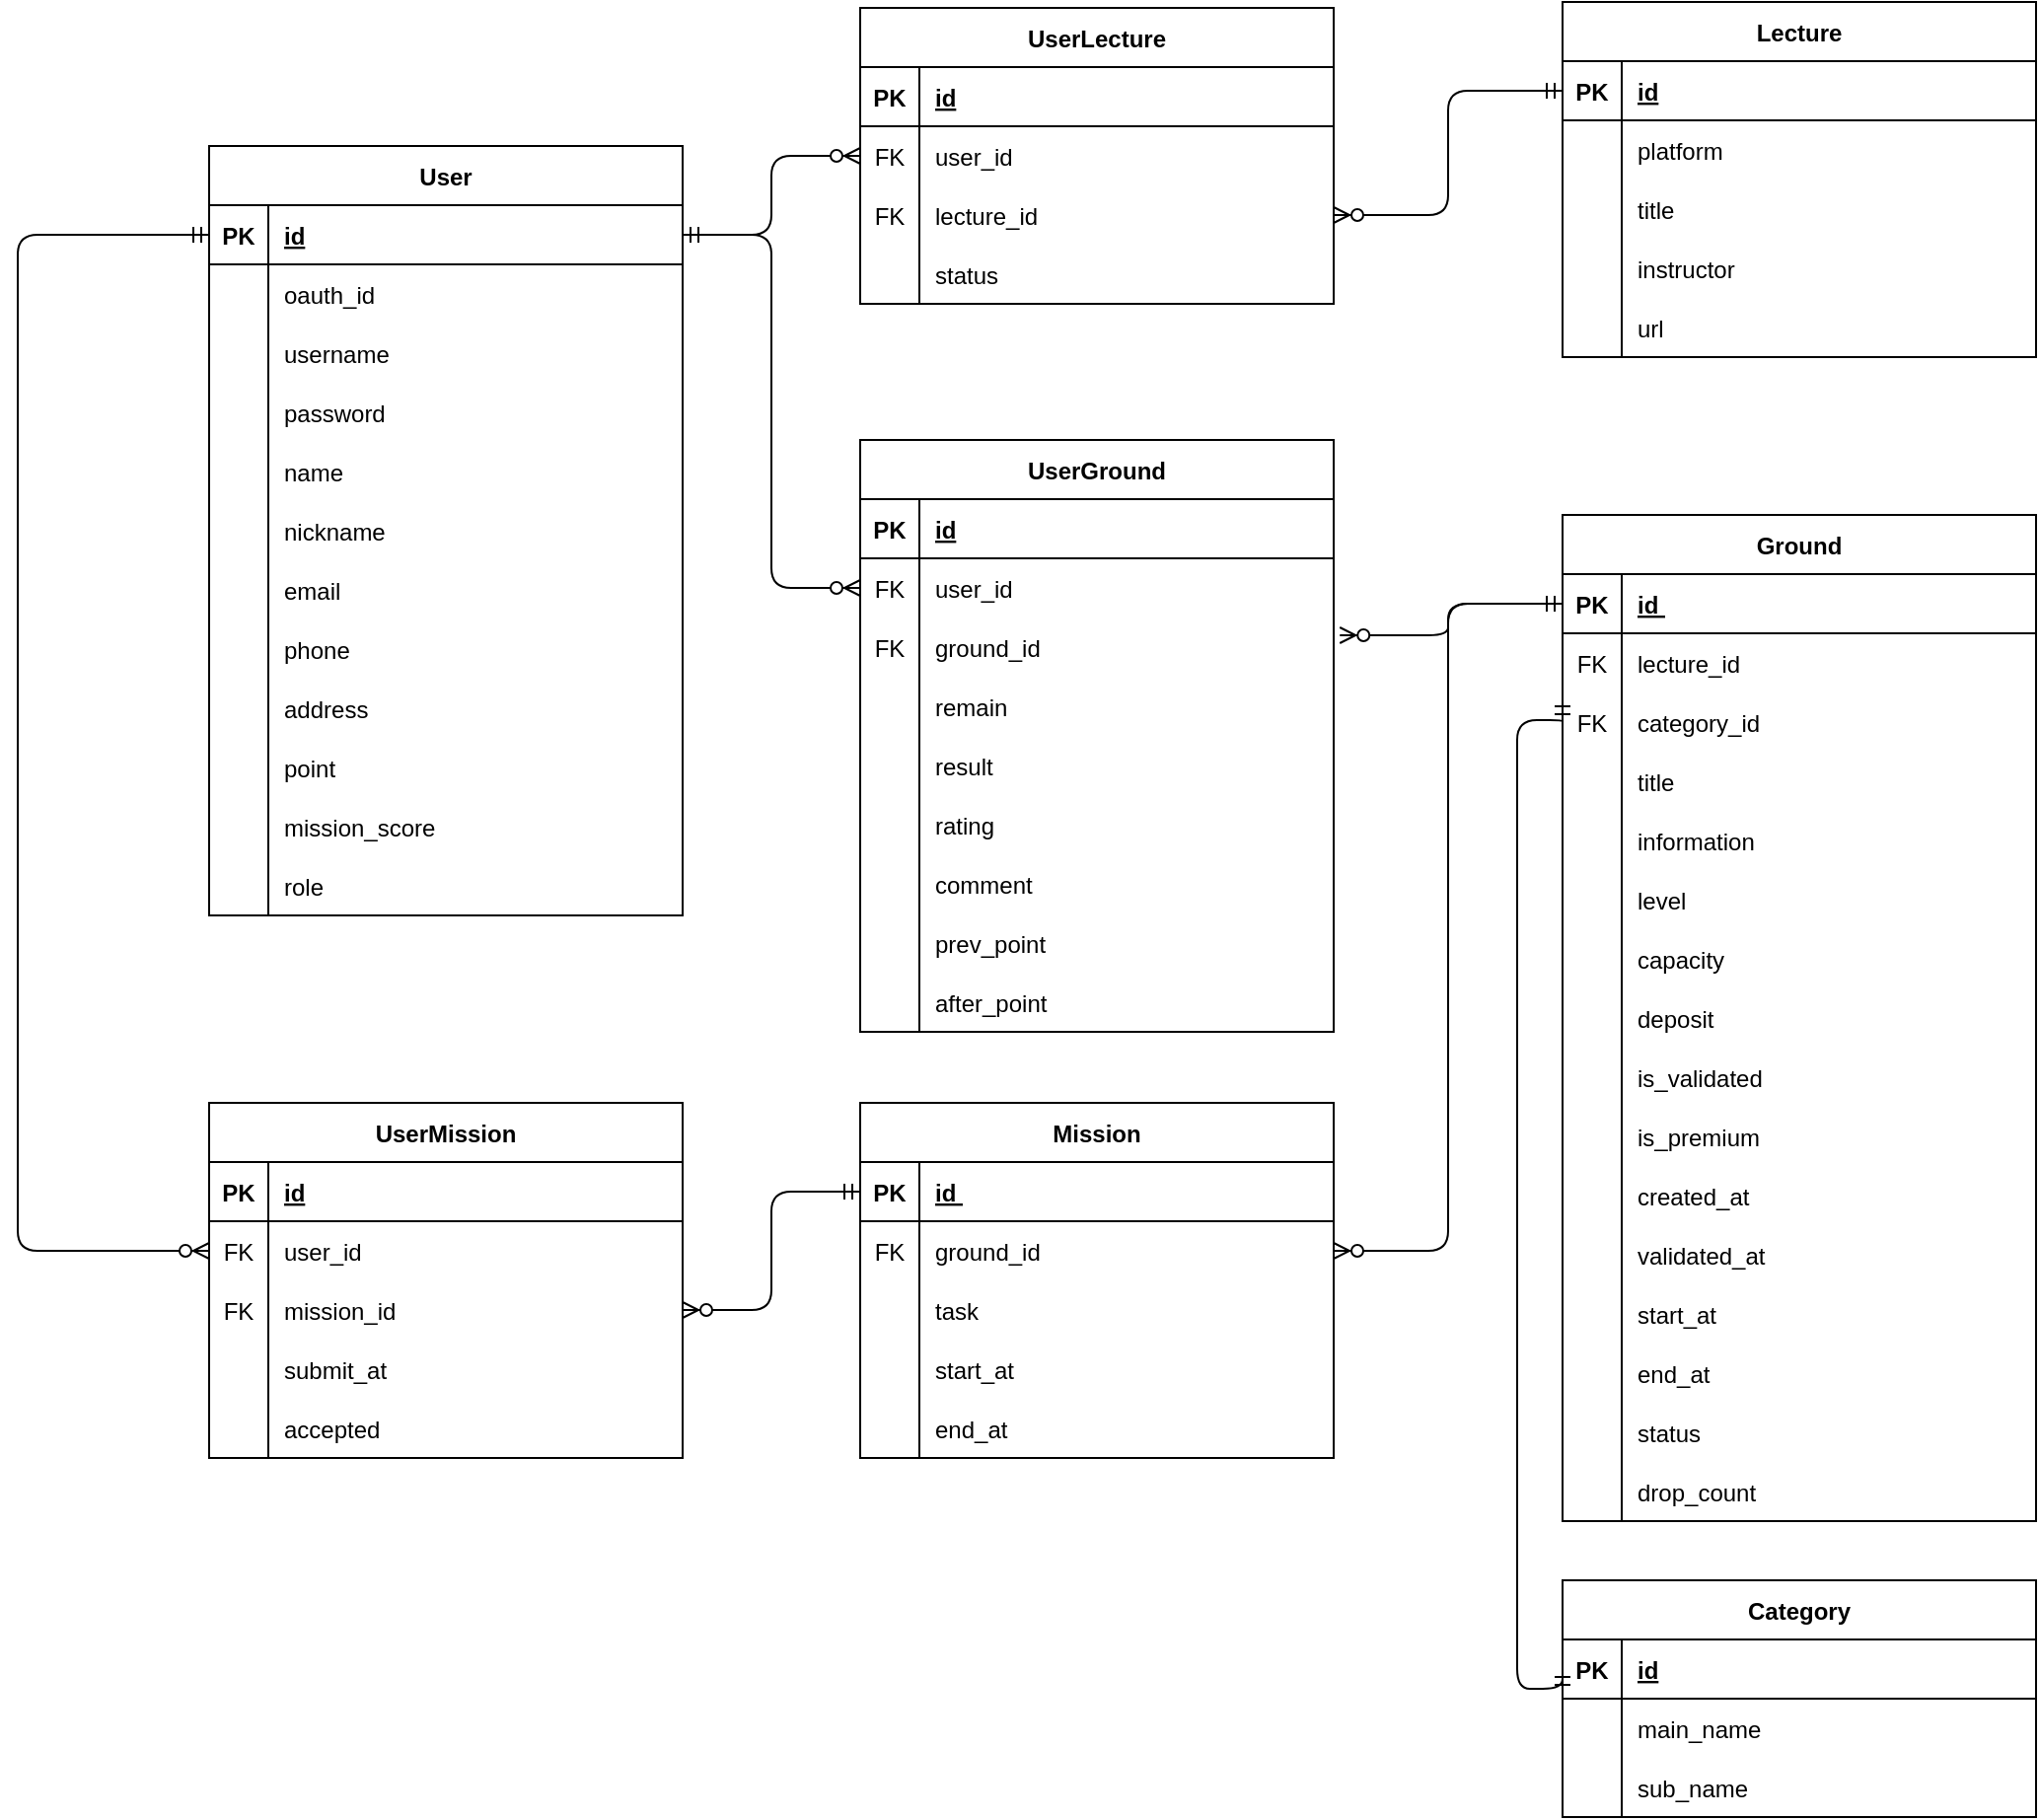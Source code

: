 <mxfile version="20.8.16" type="device"><diagram id="R2lEEEUBdFMjLlhIrx00" name="Page-1"><mxGraphModel dx="1073" dy="736" grid="1" gridSize="10" guides="1" tooltips="1" connect="1" arrows="1" fold="1" page="1" pageScale="1" pageWidth="850" pageHeight="1100" math="0" shadow="0" extFonts="Permanent Marker^https://fonts.googleapis.com/css?family=Permanent+Marker"><root><mxCell id="0"/><mxCell id="1" parent="0"/><mxCell id="UYAFZodHPUTp-sjiEWiR-1" value="User" style="shape=table;startSize=30;container=1;collapsible=1;childLayout=tableLayout;fixedRows=1;rowLines=0;fontStyle=1;align=center;resizeLast=1;" parent="1" vertex="1"><mxGeometry x="437" y="425" width="240" height="390" as="geometry"/></mxCell><mxCell id="UYAFZodHPUTp-sjiEWiR-2" value="" style="shape=tableRow;horizontal=0;startSize=0;swimlaneHead=0;swimlaneBody=0;fillColor=none;collapsible=0;dropTarget=0;points=[[0,0.5],[1,0.5]];portConstraint=eastwest;top=0;left=0;right=0;bottom=1;" parent="UYAFZodHPUTp-sjiEWiR-1" vertex="1"><mxGeometry y="30" width="240" height="30" as="geometry"/></mxCell><mxCell id="UYAFZodHPUTp-sjiEWiR-3" value="PK" style="shape=partialRectangle;connectable=0;fillColor=none;top=0;left=0;bottom=0;right=0;fontStyle=1;overflow=hidden;" parent="UYAFZodHPUTp-sjiEWiR-2" vertex="1"><mxGeometry width="30" height="30" as="geometry"><mxRectangle width="30" height="30" as="alternateBounds"/></mxGeometry></mxCell><mxCell id="UYAFZodHPUTp-sjiEWiR-4" value="id" style="shape=partialRectangle;connectable=0;fillColor=none;top=0;left=0;bottom=0;right=0;align=left;spacingLeft=6;fontStyle=5;overflow=hidden;" parent="UYAFZodHPUTp-sjiEWiR-2" vertex="1"><mxGeometry x="30" width="210" height="30" as="geometry"><mxRectangle width="210" height="30" as="alternateBounds"/></mxGeometry></mxCell><mxCell id="UYAFZodHPUTp-sjiEWiR-5" value="" style="shape=tableRow;horizontal=0;startSize=0;swimlaneHead=0;swimlaneBody=0;fillColor=none;collapsible=0;dropTarget=0;points=[[0,0.5],[1,0.5]];portConstraint=eastwest;top=0;left=0;right=0;bottom=0;" parent="UYAFZodHPUTp-sjiEWiR-1" vertex="1"><mxGeometry y="60" width="240" height="30" as="geometry"/></mxCell><mxCell id="UYAFZodHPUTp-sjiEWiR-6" value="" style="shape=partialRectangle;connectable=0;fillColor=none;top=0;left=0;bottom=0;right=0;editable=1;overflow=hidden;" parent="UYAFZodHPUTp-sjiEWiR-5" vertex="1"><mxGeometry width="30" height="30" as="geometry"><mxRectangle width="30" height="30" as="alternateBounds"/></mxGeometry></mxCell><mxCell id="UYAFZodHPUTp-sjiEWiR-7" value="oauth_id" style="shape=partialRectangle;connectable=0;fillColor=none;top=0;left=0;bottom=0;right=0;align=left;spacingLeft=6;overflow=hidden;" parent="UYAFZodHPUTp-sjiEWiR-5" vertex="1"><mxGeometry x="30" width="210" height="30" as="geometry"><mxRectangle width="210" height="30" as="alternateBounds"/></mxGeometry></mxCell><mxCell id="8sCTQDMmKCZzVLXC0KFZ-231" value="" style="shape=tableRow;horizontal=0;startSize=0;swimlaneHead=0;swimlaneBody=0;fillColor=none;collapsible=0;dropTarget=0;points=[[0,0.5],[1,0.5]];portConstraint=eastwest;top=0;left=0;right=0;bottom=0;" parent="UYAFZodHPUTp-sjiEWiR-1" vertex="1"><mxGeometry y="90" width="240" height="30" as="geometry"/></mxCell><mxCell id="8sCTQDMmKCZzVLXC0KFZ-232" value="" style="shape=partialRectangle;connectable=0;fillColor=none;top=0;left=0;bottom=0;right=0;editable=1;overflow=hidden;" parent="8sCTQDMmKCZzVLXC0KFZ-231" vertex="1"><mxGeometry width="30" height="30" as="geometry"><mxRectangle width="30" height="30" as="alternateBounds"/></mxGeometry></mxCell><mxCell id="8sCTQDMmKCZzVLXC0KFZ-233" value="username " style="shape=partialRectangle;connectable=0;fillColor=none;top=0;left=0;bottom=0;right=0;align=left;spacingLeft=6;overflow=hidden;" parent="8sCTQDMmKCZzVLXC0KFZ-231" vertex="1"><mxGeometry x="30" width="210" height="30" as="geometry"><mxRectangle width="210" height="30" as="alternateBounds"/></mxGeometry></mxCell><mxCell id="UYAFZodHPUTp-sjiEWiR-8" value="" style="shape=tableRow;horizontal=0;startSize=0;swimlaneHead=0;swimlaneBody=0;fillColor=none;collapsible=0;dropTarget=0;points=[[0,0.5],[1,0.5]];portConstraint=eastwest;top=0;left=0;right=0;bottom=0;" parent="UYAFZodHPUTp-sjiEWiR-1" vertex="1"><mxGeometry y="120" width="240" height="30" as="geometry"/></mxCell><mxCell id="UYAFZodHPUTp-sjiEWiR-9" value="" style="shape=partialRectangle;connectable=0;fillColor=none;top=0;left=0;bottom=0;right=0;editable=1;overflow=hidden;" parent="UYAFZodHPUTp-sjiEWiR-8" vertex="1"><mxGeometry width="30" height="30" as="geometry"><mxRectangle width="30" height="30" as="alternateBounds"/></mxGeometry></mxCell><mxCell id="UYAFZodHPUTp-sjiEWiR-10" value="password" style="shape=partialRectangle;connectable=0;fillColor=none;top=0;left=0;bottom=0;right=0;align=left;spacingLeft=6;overflow=hidden;" parent="UYAFZodHPUTp-sjiEWiR-8" vertex="1"><mxGeometry x="30" width="210" height="30" as="geometry"><mxRectangle width="210" height="30" as="alternateBounds"/></mxGeometry></mxCell><mxCell id="UYAFZodHPUTp-sjiEWiR-11" value="" style="shape=tableRow;horizontal=0;startSize=0;swimlaneHead=0;swimlaneBody=0;fillColor=none;collapsible=0;dropTarget=0;points=[[0,0.5],[1,0.5]];portConstraint=eastwest;top=0;left=0;right=0;bottom=0;" parent="UYAFZodHPUTp-sjiEWiR-1" vertex="1"><mxGeometry y="150" width="240" height="30" as="geometry"/></mxCell><mxCell id="UYAFZodHPUTp-sjiEWiR-12" value="" style="shape=partialRectangle;connectable=0;fillColor=none;top=0;left=0;bottom=0;right=0;editable=1;overflow=hidden;" parent="UYAFZodHPUTp-sjiEWiR-11" vertex="1"><mxGeometry width="30" height="30" as="geometry"><mxRectangle width="30" height="30" as="alternateBounds"/></mxGeometry></mxCell><mxCell id="UYAFZodHPUTp-sjiEWiR-13" value="name" style="shape=partialRectangle;connectable=0;fillColor=none;top=0;left=0;bottom=0;right=0;align=left;spacingLeft=6;overflow=hidden;" parent="UYAFZodHPUTp-sjiEWiR-11" vertex="1"><mxGeometry x="30" width="210" height="30" as="geometry"><mxRectangle width="210" height="30" as="alternateBounds"/></mxGeometry></mxCell><mxCell id="8sCTQDMmKCZzVLXC0KFZ-66" value="" style="shape=tableRow;horizontal=0;startSize=0;swimlaneHead=0;swimlaneBody=0;fillColor=none;collapsible=0;dropTarget=0;points=[[0,0.5],[1,0.5]];portConstraint=eastwest;top=0;left=0;right=0;bottom=0;" parent="UYAFZodHPUTp-sjiEWiR-1" vertex="1"><mxGeometry y="180" width="240" height="30" as="geometry"/></mxCell><mxCell id="8sCTQDMmKCZzVLXC0KFZ-67" value="" style="shape=partialRectangle;connectable=0;fillColor=none;top=0;left=0;bottom=0;right=0;editable=1;overflow=hidden;" parent="8sCTQDMmKCZzVLXC0KFZ-66" vertex="1"><mxGeometry width="30" height="30" as="geometry"><mxRectangle width="30" height="30" as="alternateBounds"/></mxGeometry></mxCell><mxCell id="8sCTQDMmKCZzVLXC0KFZ-68" value="nickname" style="shape=partialRectangle;connectable=0;fillColor=none;top=0;left=0;bottom=0;right=0;align=left;spacingLeft=6;overflow=hidden;" parent="8sCTQDMmKCZzVLXC0KFZ-66" vertex="1"><mxGeometry x="30" width="210" height="30" as="geometry"><mxRectangle width="210" height="30" as="alternateBounds"/></mxGeometry></mxCell><mxCell id="8sCTQDMmKCZzVLXC0KFZ-78" value="" style="shape=tableRow;horizontal=0;startSize=0;swimlaneHead=0;swimlaneBody=0;fillColor=none;collapsible=0;dropTarget=0;points=[[0,0.5],[1,0.5]];portConstraint=eastwest;top=0;left=0;right=0;bottom=0;" parent="UYAFZodHPUTp-sjiEWiR-1" vertex="1"><mxGeometry y="210" width="240" height="30" as="geometry"/></mxCell><mxCell id="8sCTQDMmKCZzVLXC0KFZ-79" value="" style="shape=partialRectangle;connectable=0;fillColor=none;top=0;left=0;bottom=0;right=0;editable=1;overflow=hidden;" parent="8sCTQDMmKCZzVLXC0KFZ-78" vertex="1"><mxGeometry width="30" height="30" as="geometry"><mxRectangle width="30" height="30" as="alternateBounds"/></mxGeometry></mxCell><mxCell id="8sCTQDMmKCZzVLXC0KFZ-80" value="email" style="shape=partialRectangle;connectable=0;fillColor=none;top=0;left=0;bottom=0;right=0;align=left;spacingLeft=6;overflow=hidden;" parent="8sCTQDMmKCZzVLXC0KFZ-78" vertex="1"><mxGeometry x="30" width="210" height="30" as="geometry"><mxRectangle width="210" height="30" as="alternateBounds"/></mxGeometry></mxCell><mxCell id="8sCTQDMmKCZzVLXC0KFZ-75" value="" style="shape=tableRow;horizontal=0;startSize=0;swimlaneHead=0;swimlaneBody=0;fillColor=none;collapsible=0;dropTarget=0;points=[[0,0.5],[1,0.5]];portConstraint=eastwest;top=0;left=0;right=0;bottom=0;" parent="UYAFZodHPUTp-sjiEWiR-1" vertex="1"><mxGeometry y="240" width="240" height="30" as="geometry"/></mxCell><mxCell id="8sCTQDMmKCZzVLXC0KFZ-76" value="" style="shape=partialRectangle;connectable=0;fillColor=none;top=0;left=0;bottom=0;right=0;editable=1;overflow=hidden;" parent="8sCTQDMmKCZzVLXC0KFZ-75" vertex="1"><mxGeometry width="30" height="30" as="geometry"><mxRectangle width="30" height="30" as="alternateBounds"/></mxGeometry></mxCell><mxCell id="8sCTQDMmKCZzVLXC0KFZ-77" value="phone" style="shape=partialRectangle;connectable=0;fillColor=none;top=0;left=0;bottom=0;right=0;align=left;spacingLeft=6;overflow=hidden;" parent="8sCTQDMmKCZzVLXC0KFZ-75" vertex="1"><mxGeometry x="30" width="210" height="30" as="geometry"><mxRectangle width="210" height="30" as="alternateBounds"/></mxGeometry></mxCell><mxCell id="8sCTQDMmKCZzVLXC0KFZ-81" value="" style="shape=tableRow;horizontal=0;startSize=0;swimlaneHead=0;swimlaneBody=0;fillColor=none;collapsible=0;dropTarget=0;points=[[0,0.5],[1,0.5]];portConstraint=eastwest;top=0;left=0;right=0;bottom=0;" parent="UYAFZodHPUTp-sjiEWiR-1" vertex="1"><mxGeometry y="270" width="240" height="30" as="geometry"/></mxCell><mxCell id="8sCTQDMmKCZzVLXC0KFZ-82" value="" style="shape=partialRectangle;connectable=0;fillColor=none;top=0;left=0;bottom=0;right=0;editable=1;overflow=hidden;" parent="8sCTQDMmKCZzVLXC0KFZ-81" vertex="1"><mxGeometry width="30" height="30" as="geometry"><mxRectangle width="30" height="30" as="alternateBounds"/></mxGeometry></mxCell><mxCell id="8sCTQDMmKCZzVLXC0KFZ-83" value="address" style="shape=partialRectangle;connectable=0;fillColor=none;top=0;left=0;bottom=0;right=0;align=left;spacingLeft=6;overflow=hidden;" parent="8sCTQDMmKCZzVLXC0KFZ-81" vertex="1"><mxGeometry x="30" width="210" height="30" as="geometry"><mxRectangle width="210" height="30" as="alternateBounds"/></mxGeometry></mxCell><mxCell id="8sCTQDMmKCZzVLXC0KFZ-69" value="" style="shape=tableRow;horizontal=0;startSize=0;swimlaneHead=0;swimlaneBody=0;fillColor=none;collapsible=0;dropTarget=0;points=[[0,0.5],[1,0.5]];portConstraint=eastwest;top=0;left=0;right=0;bottom=0;" parent="UYAFZodHPUTp-sjiEWiR-1" vertex="1"><mxGeometry y="300" width="240" height="30" as="geometry"/></mxCell><mxCell id="8sCTQDMmKCZzVLXC0KFZ-70" value="" style="shape=partialRectangle;connectable=0;fillColor=none;top=0;left=0;bottom=0;right=0;editable=1;overflow=hidden;" parent="8sCTQDMmKCZzVLXC0KFZ-69" vertex="1"><mxGeometry width="30" height="30" as="geometry"><mxRectangle width="30" height="30" as="alternateBounds"/></mxGeometry></mxCell><mxCell id="8sCTQDMmKCZzVLXC0KFZ-71" value="point" style="shape=partialRectangle;connectable=0;fillColor=none;top=0;left=0;bottom=0;right=0;align=left;spacingLeft=6;overflow=hidden;" parent="8sCTQDMmKCZzVLXC0KFZ-69" vertex="1"><mxGeometry x="30" width="210" height="30" as="geometry"><mxRectangle width="210" height="30" as="alternateBounds"/></mxGeometry></mxCell><mxCell id="8sCTQDMmKCZzVLXC0KFZ-72" value="" style="shape=tableRow;horizontal=0;startSize=0;swimlaneHead=0;swimlaneBody=0;fillColor=none;collapsible=0;dropTarget=0;points=[[0,0.5],[1,0.5]];portConstraint=eastwest;top=0;left=0;right=0;bottom=0;" parent="UYAFZodHPUTp-sjiEWiR-1" vertex="1"><mxGeometry y="330" width="240" height="30" as="geometry"/></mxCell><mxCell id="8sCTQDMmKCZzVLXC0KFZ-73" value="" style="shape=partialRectangle;connectable=0;fillColor=none;top=0;left=0;bottom=0;right=0;editable=1;overflow=hidden;" parent="8sCTQDMmKCZzVLXC0KFZ-72" vertex="1"><mxGeometry width="30" height="30" as="geometry"><mxRectangle width="30" height="30" as="alternateBounds"/></mxGeometry></mxCell><mxCell id="8sCTQDMmKCZzVLXC0KFZ-74" value="mission_score" style="shape=partialRectangle;connectable=0;fillColor=none;top=0;left=0;bottom=0;right=0;align=left;spacingLeft=6;overflow=hidden;" parent="8sCTQDMmKCZzVLXC0KFZ-72" vertex="1"><mxGeometry x="30" width="210" height="30" as="geometry"><mxRectangle width="210" height="30" as="alternateBounds"/></mxGeometry></mxCell><mxCell id="8sCTQDMmKCZzVLXC0KFZ-84" value="" style="shape=tableRow;horizontal=0;startSize=0;swimlaneHead=0;swimlaneBody=0;fillColor=none;collapsible=0;dropTarget=0;points=[[0,0.5],[1,0.5]];portConstraint=eastwest;top=0;left=0;right=0;bottom=0;" parent="UYAFZodHPUTp-sjiEWiR-1" vertex="1"><mxGeometry y="360" width="240" height="30" as="geometry"/></mxCell><mxCell id="8sCTQDMmKCZzVLXC0KFZ-85" value="" style="shape=partialRectangle;connectable=0;fillColor=none;top=0;left=0;bottom=0;right=0;editable=1;overflow=hidden;" parent="8sCTQDMmKCZzVLXC0KFZ-84" vertex="1"><mxGeometry width="30" height="30" as="geometry"><mxRectangle width="30" height="30" as="alternateBounds"/></mxGeometry></mxCell><mxCell id="8sCTQDMmKCZzVLXC0KFZ-86" value="role" style="shape=partialRectangle;connectable=0;fillColor=none;top=0;left=0;bottom=0;right=0;align=left;spacingLeft=6;overflow=hidden;" parent="8sCTQDMmKCZzVLXC0KFZ-84" vertex="1"><mxGeometry x="30" width="210" height="30" as="geometry"><mxRectangle width="210" height="30" as="alternateBounds"/></mxGeometry></mxCell><mxCell id="8sCTQDMmKCZzVLXC0KFZ-1" value="UserGround" style="shape=table;startSize=30;container=1;collapsible=1;childLayout=tableLayout;fixedRows=1;rowLines=0;fontStyle=1;align=center;resizeLast=1;" parent="1" vertex="1"><mxGeometry x="767" y="574" width="240" height="300" as="geometry"/></mxCell><mxCell id="8sCTQDMmKCZzVLXC0KFZ-2" value="" style="shape=tableRow;horizontal=0;startSize=0;swimlaneHead=0;swimlaneBody=0;fillColor=none;collapsible=0;dropTarget=0;points=[[0,0.5],[1,0.5]];portConstraint=eastwest;top=0;left=0;right=0;bottom=1;" parent="8sCTQDMmKCZzVLXC0KFZ-1" vertex="1"><mxGeometry y="30" width="240" height="30" as="geometry"/></mxCell><mxCell id="8sCTQDMmKCZzVLXC0KFZ-3" value="PK" style="shape=partialRectangle;connectable=0;fillColor=none;top=0;left=0;bottom=0;right=0;fontStyle=1;overflow=hidden;" parent="8sCTQDMmKCZzVLXC0KFZ-2" vertex="1"><mxGeometry width="30" height="30" as="geometry"><mxRectangle width="30" height="30" as="alternateBounds"/></mxGeometry></mxCell><mxCell id="8sCTQDMmKCZzVLXC0KFZ-4" value="id" style="shape=partialRectangle;connectable=0;fillColor=none;top=0;left=0;bottom=0;right=0;align=left;spacingLeft=6;fontStyle=5;overflow=hidden;" parent="8sCTQDMmKCZzVLXC0KFZ-2" vertex="1"><mxGeometry x="30" width="210" height="30" as="geometry"><mxRectangle width="210" height="30" as="alternateBounds"/></mxGeometry></mxCell><mxCell id="8sCTQDMmKCZzVLXC0KFZ-5" value="" style="shape=tableRow;horizontal=0;startSize=0;swimlaneHead=0;swimlaneBody=0;fillColor=none;collapsible=0;dropTarget=0;points=[[0,0.5],[1,0.5]];portConstraint=eastwest;top=0;left=0;right=0;bottom=0;rounded=0;" parent="8sCTQDMmKCZzVLXC0KFZ-1" vertex="1"><mxGeometry y="60" width="240" height="30" as="geometry"/></mxCell><mxCell id="8sCTQDMmKCZzVLXC0KFZ-6" value="FK" style="shape=partialRectangle;connectable=0;fillColor=none;top=0;left=0;bottom=0;right=0;editable=1;overflow=hidden;" parent="8sCTQDMmKCZzVLXC0KFZ-5" vertex="1"><mxGeometry width="30" height="30" as="geometry"><mxRectangle width="30" height="30" as="alternateBounds"/></mxGeometry></mxCell><mxCell id="8sCTQDMmKCZzVLXC0KFZ-7" value="user_id" style="shape=partialRectangle;connectable=0;fillColor=none;top=0;left=0;bottom=0;right=0;align=left;spacingLeft=6;overflow=hidden;" parent="8sCTQDMmKCZzVLXC0KFZ-5" vertex="1"><mxGeometry x="30" width="210" height="30" as="geometry"><mxRectangle width="210" height="30" as="alternateBounds"/></mxGeometry></mxCell><mxCell id="8sCTQDMmKCZzVLXC0KFZ-8" value="" style="shape=tableRow;horizontal=0;startSize=0;swimlaneHead=0;swimlaneBody=0;fillColor=none;collapsible=0;dropTarget=0;points=[[0,0.5],[1,0.5]];portConstraint=eastwest;top=0;left=0;right=0;bottom=0;strokeWidth=1;rounded=0;" parent="8sCTQDMmKCZzVLXC0KFZ-1" vertex="1"><mxGeometry y="90" width="240" height="30" as="geometry"/></mxCell><mxCell id="8sCTQDMmKCZzVLXC0KFZ-9" value="FK" style="shape=partialRectangle;connectable=0;fillColor=none;top=0;left=0;bottom=0;right=0;editable=1;overflow=hidden;" parent="8sCTQDMmKCZzVLXC0KFZ-8" vertex="1"><mxGeometry width="30" height="30" as="geometry"><mxRectangle width="30" height="30" as="alternateBounds"/></mxGeometry></mxCell><mxCell id="8sCTQDMmKCZzVLXC0KFZ-10" value="ground_id" style="shape=partialRectangle;connectable=0;fillColor=none;top=0;left=0;bottom=0;right=0;align=left;spacingLeft=6;overflow=hidden;" parent="8sCTQDMmKCZzVLXC0KFZ-8" vertex="1"><mxGeometry x="30" width="210" height="30" as="geometry"><mxRectangle width="210" height="30" as="alternateBounds"/></mxGeometry></mxCell><mxCell id="JKWOW8U6u9KzdbsujzdO-1" value="" style="shape=tableRow;horizontal=0;startSize=0;swimlaneHead=0;swimlaneBody=0;fillColor=none;collapsible=0;dropTarget=0;points=[[0,0.5],[1,0.5]];portConstraint=eastwest;top=0;left=0;right=0;bottom=0;strokeWidth=1;rounded=0;" vertex="1" parent="8sCTQDMmKCZzVLXC0KFZ-1"><mxGeometry y="120" width="240" height="30" as="geometry"/></mxCell><mxCell id="JKWOW8U6u9KzdbsujzdO-2" value="" style="shape=partialRectangle;connectable=0;fillColor=none;top=0;left=0;bottom=0;right=0;editable=1;overflow=hidden;" vertex="1" parent="JKWOW8U6u9KzdbsujzdO-1"><mxGeometry width="30" height="30" as="geometry"><mxRectangle width="30" height="30" as="alternateBounds"/></mxGeometry></mxCell><mxCell id="JKWOW8U6u9KzdbsujzdO-3" value="remain" style="shape=partialRectangle;connectable=0;fillColor=none;top=0;left=0;bottom=0;right=0;align=left;spacingLeft=6;overflow=hidden;" vertex="1" parent="JKWOW8U6u9KzdbsujzdO-1"><mxGeometry x="30" width="210" height="30" as="geometry"><mxRectangle width="210" height="30" as="alternateBounds"/></mxGeometry></mxCell><mxCell id="8sCTQDMmKCZzVLXC0KFZ-11" value="" style="shape=tableRow;horizontal=0;startSize=0;swimlaneHead=0;swimlaneBody=0;fillColor=none;collapsible=0;dropTarget=0;points=[[0,0.5],[1,0.5]];portConstraint=eastwest;top=0;left=0;right=0;bottom=0;" parent="8sCTQDMmKCZzVLXC0KFZ-1" vertex="1"><mxGeometry y="150" width="240" height="30" as="geometry"/></mxCell><mxCell id="8sCTQDMmKCZzVLXC0KFZ-12" value="" style="shape=partialRectangle;connectable=0;fillColor=none;top=0;left=0;bottom=0;right=0;editable=1;overflow=hidden;" parent="8sCTQDMmKCZzVLXC0KFZ-11" vertex="1"><mxGeometry width="30" height="30" as="geometry"><mxRectangle width="30" height="30" as="alternateBounds"/></mxGeometry></mxCell><mxCell id="8sCTQDMmKCZzVLXC0KFZ-13" value="result" style="shape=partialRectangle;connectable=0;fillColor=none;top=0;left=0;bottom=0;right=0;align=left;spacingLeft=6;overflow=hidden;" parent="8sCTQDMmKCZzVLXC0KFZ-11" vertex="1"><mxGeometry x="30" width="210" height="30" as="geometry"><mxRectangle width="210" height="30" as="alternateBounds"/></mxGeometry></mxCell><mxCell id="8sCTQDMmKCZzVLXC0KFZ-184" value="" style="shape=tableRow;horizontal=0;startSize=0;swimlaneHead=0;swimlaneBody=0;fillColor=none;collapsible=0;dropTarget=0;points=[[0,0.5],[1,0.5]];portConstraint=eastwest;top=0;left=0;right=0;bottom=0;" parent="8sCTQDMmKCZzVLXC0KFZ-1" vertex="1"><mxGeometry y="180" width="240" height="30" as="geometry"/></mxCell><mxCell id="8sCTQDMmKCZzVLXC0KFZ-185" value="" style="shape=partialRectangle;connectable=0;fillColor=none;top=0;left=0;bottom=0;right=0;editable=1;overflow=hidden;" parent="8sCTQDMmKCZzVLXC0KFZ-184" vertex="1"><mxGeometry width="30" height="30" as="geometry"><mxRectangle width="30" height="30" as="alternateBounds"/></mxGeometry></mxCell><mxCell id="8sCTQDMmKCZzVLXC0KFZ-186" value="rating" style="shape=partialRectangle;connectable=0;fillColor=none;top=0;left=0;bottom=0;right=0;align=left;spacingLeft=6;overflow=hidden;" parent="8sCTQDMmKCZzVLXC0KFZ-184" vertex="1"><mxGeometry x="30" width="210" height="30" as="geometry"><mxRectangle width="210" height="30" as="alternateBounds"/></mxGeometry></mxCell><mxCell id="8sCTQDMmKCZzVLXC0KFZ-187" value="" style="shape=tableRow;horizontal=0;startSize=0;swimlaneHead=0;swimlaneBody=0;fillColor=none;collapsible=0;dropTarget=0;points=[[0,0.5],[1,0.5]];portConstraint=eastwest;top=0;left=0;right=0;bottom=0;" parent="8sCTQDMmKCZzVLXC0KFZ-1" vertex="1"><mxGeometry y="210" width="240" height="30" as="geometry"/></mxCell><mxCell id="8sCTQDMmKCZzVLXC0KFZ-188" value="" style="shape=partialRectangle;connectable=0;fillColor=none;top=0;left=0;bottom=0;right=0;editable=1;overflow=hidden;" parent="8sCTQDMmKCZzVLXC0KFZ-187" vertex="1"><mxGeometry width="30" height="30" as="geometry"><mxRectangle width="30" height="30" as="alternateBounds"/></mxGeometry></mxCell><mxCell id="8sCTQDMmKCZzVLXC0KFZ-189" value="comment" style="shape=partialRectangle;connectable=0;fillColor=none;top=0;left=0;bottom=0;right=0;align=left;spacingLeft=6;overflow=hidden;" parent="8sCTQDMmKCZzVLXC0KFZ-187" vertex="1"><mxGeometry x="30" width="210" height="30" as="geometry"><mxRectangle width="210" height="30" as="alternateBounds"/></mxGeometry></mxCell><mxCell id="8sCTQDMmKCZzVLXC0KFZ-258" value="" style="shape=tableRow;horizontal=0;startSize=0;swimlaneHead=0;swimlaneBody=0;fillColor=none;collapsible=0;dropTarget=0;points=[[0,0.5],[1,0.5]];portConstraint=eastwest;top=0;left=0;right=0;bottom=0;" parent="8sCTQDMmKCZzVLXC0KFZ-1" vertex="1"><mxGeometry y="240" width="240" height="30" as="geometry"/></mxCell><mxCell id="8sCTQDMmKCZzVLXC0KFZ-259" value="" style="shape=partialRectangle;connectable=0;fillColor=none;top=0;left=0;bottom=0;right=0;editable=1;overflow=hidden;" parent="8sCTQDMmKCZzVLXC0KFZ-258" vertex="1"><mxGeometry width="30" height="30" as="geometry"><mxRectangle width="30" height="30" as="alternateBounds"/></mxGeometry></mxCell><mxCell id="8sCTQDMmKCZzVLXC0KFZ-260" value="prev_point" style="shape=partialRectangle;connectable=0;fillColor=none;top=0;left=0;bottom=0;right=0;align=left;spacingLeft=6;overflow=hidden;" parent="8sCTQDMmKCZzVLXC0KFZ-258" vertex="1"><mxGeometry x="30" width="210" height="30" as="geometry"><mxRectangle width="210" height="30" as="alternateBounds"/></mxGeometry></mxCell><mxCell id="8sCTQDMmKCZzVLXC0KFZ-261" value="" style="shape=tableRow;horizontal=0;startSize=0;swimlaneHead=0;swimlaneBody=0;fillColor=none;collapsible=0;dropTarget=0;points=[[0,0.5],[1,0.5]];portConstraint=eastwest;top=0;left=0;right=0;bottom=0;" parent="8sCTQDMmKCZzVLXC0KFZ-1" vertex="1"><mxGeometry y="270" width="240" height="30" as="geometry"/></mxCell><mxCell id="8sCTQDMmKCZzVLXC0KFZ-262" value="" style="shape=partialRectangle;connectable=0;fillColor=none;top=0;left=0;bottom=0;right=0;editable=1;overflow=hidden;" parent="8sCTQDMmKCZzVLXC0KFZ-261" vertex="1"><mxGeometry width="30" height="30" as="geometry"><mxRectangle width="30" height="30" as="alternateBounds"/></mxGeometry></mxCell><mxCell id="8sCTQDMmKCZzVLXC0KFZ-263" value="after_point" style="shape=partialRectangle;connectable=0;fillColor=none;top=0;left=0;bottom=0;right=0;align=left;spacingLeft=6;overflow=hidden;" parent="8sCTQDMmKCZzVLXC0KFZ-261" vertex="1"><mxGeometry x="30" width="210" height="30" as="geometry"><mxRectangle width="210" height="30" as="alternateBounds"/></mxGeometry></mxCell><mxCell id="8sCTQDMmKCZzVLXC0KFZ-14" value="Mission" style="shape=table;startSize=30;container=1;collapsible=1;childLayout=tableLayout;fixedRows=1;rowLines=0;fontStyle=1;align=center;resizeLast=1;" parent="1" vertex="1"><mxGeometry x="767" y="910" width="240" height="180" as="geometry"/></mxCell><mxCell id="8sCTQDMmKCZzVLXC0KFZ-15" value="" style="shape=tableRow;horizontal=0;startSize=0;swimlaneHead=0;swimlaneBody=0;fillColor=none;collapsible=0;dropTarget=0;points=[[0,0.5],[1,0.5]];portConstraint=eastwest;top=0;left=0;right=0;bottom=1;" parent="8sCTQDMmKCZzVLXC0KFZ-14" vertex="1"><mxGeometry y="30" width="240" height="30" as="geometry"/></mxCell><mxCell id="8sCTQDMmKCZzVLXC0KFZ-16" value="PK" style="shape=partialRectangle;connectable=0;fillColor=none;top=0;left=0;bottom=0;right=0;fontStyle=1;overflow=hidden;" parent="8sCTQDMmKCZzVLXC0KFZ-15" vertex="1"><mxGeometry width="30" height="30" as="geometry"><mxRectangle width="30" height="30" as="alternateBounds"/></mxGeometry></mxCell><mxCell id="8sCTQDMmKCZzVLXC0KFZ-17" value="id " style="shape=partialRectangle;connectable=0;fillColor=none;top=0;left=0;bottom=0;right=0;align=left;spacingLeft=6;fontStyle=5;overflow=hidden;" parent="8sCTQDMmKCZzVLXC0KFZ-15" vertex="1"><mxGeometry x="30" width="210" height="30" as="geometry"><mxRectangle width="210" height="30" as="alternateBounds"/></mxGeometry></mxCell><mxCell id="8sCTQDMmKCZzVLXC0KFZ-18" value="" style="shape=tableRow;horizontal=0;startSize=0;swimlaneHead=0;swimlaneBody=0;fillColor=none;collapsible=0;dropTarget=0;points=[[0,0.5],[1,0.5]];portConstraint=eastwest;top=0;left=0;right=0;bottom=0;" parent="8sCTQDMmKCZzVLXC0KFZ-14" vertex="1"><mxGeometry y="60" width="240" height="30" as="geometry"/></mxCell><mxCell id="8sCTQDMmKCZzVLXC0KFZ-19" value="FK" style="shape=partialRectangle;connectable=0;fillColor=none;top=0;left=0;bottom=0;right=0;editable=1;overflow=hidden;" parent="8sCTQDMmKCZzVLXC0KFZ-18" vertex="1"><mxGeometry width="30" height="30" as="geometry"><mxRectangle width="30" height="30" as="alternateBounds"/></mxGeometry></mxCell><mxCell id="8sCTQDMmKCZzVLXC0KFZ-20" value="ground_id" style="shape=partialRectangle;connectable=0;fillColor=none;top=0;left=0;bottom=0;right=0;align=left;spacingLeft=6;overflow=hidden;" parent="8sCTQDMmKCZzVLXC0KFZ-18" vertex="1"><mxGeometry x="30" width="210" height="30" as="geometry"><mxRectangle width="210" height="30" as="alternateBounds"/></mxGeometry></mxCell><mxCell id="8sCTQDMmKCZzVLXC0KFZ-21" value="" style="shape=tableRow;horizontal=0;startSize=0;swimlaneHead=0;swimlaneBody=0;fillColor=none;collapsible=0;dropTarget=0;points=[[0,0.5],[1,0.5]];portConstraint=eastwest;top=0;left=0;right=0;bottom=0;" parent="8sCTQDMmKCZzVLXC0KFZ-14" vertex="1"><mxGeometry y="90" width="240" height="30" as="geometry"/></mxCell><mxCell id="8sCTQDMmKCZzVLXC0KFZ-22" value="" style="shape=partialRectangle;connectable=0;fillColor=none;top=0;left=0;bottom=0;right=0;editable=1;overflow=hidden;" parent="8sCTQDMmKCZzVLXC0KFZ-21" vertex="1"><mxGeometry width="30" height="30" as="geometry"><mxRectangle width="30" height="30" as="alternateBounds"/></mxGeometry></mxCell><mxCell id="8sCTQDMmKCZzVLXC0KFZ-23" value="task" style="shape=partialRectangle;connectable=0;fillColor=none;top=0;left=0;bottom=0;right=0;align=left;spacingLeft=6;overflow=hidden;" parent="8sCTQDMmKCZzVLXC0KFZ-21" vertex="1"><mxGeometry x="30" width="210" height="30" as="geometry"><mxRectangle width="210" height="30" as="alternateBounds"/></mxGeometry></mxCell><mxCell id="8sCTQDMmKCZzVLXC0KFZ-24" value="" style="shape=tableRow;horizontal=0;startSize=0;swimlaneHead=0;swimlaneBody=0;fillColor=none;collapsible=0;dropTarget=0;points=[[0,0.5],[1,0.5]];portConstraint=eastwest;top=0;left=0;right=0;bottom=0;" parent="8sCTQDMmKCZzVLXC0KFZ-14" vertex="1"><mxGeometry y="120" width="240" height="30" as="geometry"/></mxCell><mxCell id="8sCTQDMmKCZzVLXC0KFZ-25" value="" style="shape=partialRectangle;connectable=0;fillColor=none;top=0;left=0;bottom=0;right=0;editable=1;overflow=hidden;" parent="8sCTQDMmKCZzVLXC0KFZ-24" vertex="1"><mxGeometry width="30" height="30" as="geometry"><mxRectangle width="30" height="30" as="alternateBounds"/></mxGeometry></mxCell><mxCell id="8sCTQDMmKCZzVLXC0KFZ-26" value="start_at" style="shape=partialRectangle;connectable=0;fillColor=none;top=0;left=0;bottom=0;right=0;align=left;spacingLeft=6;overflow=hidden;" parent="8sCTQDMmKCZzVLXC0KFZ-24" vertex="1"><mxGeometry x="30" width="210" height="30" as="geometry"><mxRectangle width="210" height="30" as="alternateBounds"/></mxGeometry></mxCell><mxCell id="8sCTQDMmKCZzVLXC0KFZ-124" value="" style="shape=tableRow;horizontal=0;startSize=0;swimlaneHead=0;swimlaneBody=0;fillColor=none;collapsible=0;dropTarget=0;points=[[0,0.5],[1,0.5]];portConstraint=eastwest;top=0;left=0;right=0;bottom=0;" parent="8sCTQDMmKCZzVLXC0KFZ-14" vertex="1"><mxGeometry y="150" width="240" height="30" as="geometry"/></mxCell><mxCell id="8sCTQDMmKCZzVLXC0KFZ-125" value="" style="shape=partialRectangle;connectable=0;fillColor=none;top=0;left=0;bottom=0;right=0;editable=1;overflow=hidden;" parent="8sCTQDMmKCZzVLXC0KFZ-124" vertex="1"><mxGeometry width="30" height="30" as="geometry"><mxRectangle width="30" height="30" as="alternateBounds"/></mxGeometry></mxCell><mxCell id="8sCTQDMmKCZzVLXC0KFZ-126" value="end_at" style="shape=partialRectangle;connectable=0;fillColor=none;top=0;left=0;bottom=0;right=0;align=left;spacingLeft=6;overflow=hidden;" parent="8sCTQDMmKCZzVLXC0KFZ-124" vertex="1"><mxGeometry x="30" width="210" height="30" as="geometry"><mxRectangle width="210" height="30" as="alternateBounds"/></mxGeometry></mxCell><mxCell id="8sCTQDMmKCZzVLXC0KFZ-27" value="Ground" style="shape=table;startSize=30;container=1;collapsible=1;childLayout=tableLayout;fixedRows=1;rowLines=0;fontStyle=1;align=center;resizeLast=1;" parent="1" vertex="1"><mxGeometry x="1123" y="612" width="240" height="510" as="geometry"/></mxCell><mxCell id="8sCTQDMmKCZzVLXC0KFZ-28" value="" style="shape=tableRow;horizontal=0;startSize=0;swimlaneHead=0;swimlaneBody=0;fillColor=none;collapsible=0;dropTarget=0;points=[[0,0.5],[1,0.5]];portConstraint=eastwest;top=0;left=0;right=0;bottom=1;" parent="8sCTQDMmKCZzVLXC0KFZ-27" vertex="1"><mxGeometry y="30" width="240" height="30" as="geometry"/></mxCell><mxCell id="8sCTQDMmKCZzVLXC0KFZ-29" value="PK" style="shape=partialRectangle;connectable=0;fillColor=none;top=0;left=0;bottom=0;right=0;fontStyle=1;overflow=hidden;" parent="8sCTQDMmKCZzVLXC0KFZ-28" vertex="1"><mxGeometry width="30" height="30" as="geometry"><mxRectangle width="30" height="30" as="alternateBounds"/></mxGeometry></mxCell><mxCell id="8sCTQDMmKCZzVLXC0KFZ-30" value="id " style="shape=partialRectangle;connectable=0;fillColor=none;top=0;left=0;bottom=0;right=0;align=left;spacingLeft=6;fontStyle=5;overflow=hidden;" parent="8sCTQDMmKCZzVLXC0KFZ-28" vertex="1"><mxGeometry x="30" width="210" height="30" as="geometry"><mxRectangle width="210" height="30" as="alternateBounds"/></mxGeometry></mxCell><mxCell id="8sCTQDMmKCZzVLXC0KFZ-31" value="" style="shape=tableRow;horizontal=0;startSize=0;swimlaneHead=0;swimlaneBody=0;fillColor=none;collapsible=0;dropTarget=0;points=[[0,0.5],[1,0.5]];portConstraint=eastwest;top=0;left=0;right=0;bottom=0;" parent="8sCTQDMmKCZzVLXC0KFZ-27" vertex="1"><mxGeometry y="60" width="240" height="30" as="geometry"/></mxCell><mxCell id="8sCTQDMmKCZzVLXC0KFZ-32" value="FK" style="shape=partialRectangle;connectable=0;fillColor=none;top=0;left=0;bottom=0;right=0;editable=1;overflow=hidden;" parent="8sCTQDMmKCZzVLXC0KFZ-31" vertex="1"><mxGeometry width="30" height="30" as="geometry"><mxRectangle width="30" height="30" as="alternateBounds"/></mxGeometry></mxCell><mxCell id="8sCTQDMmKCZzVLXC0KFZ-33" value="lecture_id" style="shape=partialRectangle;connectable=0;fillColor=none;top=0;left=0;bottom=0;right=0;align=left;spacingLeft=6;overflow=hidden;" parent="8sCTQDMmKCZzVLXC0KFZ-31" vertex="1"><mxGeometry x="30" width="210" height="30" as="geometry"><mxRectangle width="210" height="30" as="alternateBounds"/></mxGeometry></mxCell><mxCell id="8sCTQDMmKCZzVLXC0KFZ-99" value="" style="shape=tableRow;horizontal=0;startSize=0;swimlaneHead=0;swimlaneBody=0;fillColor=none;collapsible=0;dropTarget=0;points=[[0,0.5],[1,0.5]];portConstraint=eastwest;top=0;left=0;right=0;bottom=0;" parent="8sCTQDMmKCZzVLXC0KFZ-27" vertex="1"><mxGeometry y="90" width="240" height="30" as="geometry"/></mxCell><mxCell id="8sCTQDMmKCZzVLXC0KFZ-100" value="FK" style="shape=partialRectangle;connectable=0;fillColor=none;top=0;left=0;bottom=0;right=0;editable=1;overflow=hidden;" parent="8sCTQDMmKCZzVLXC0KFZ-99" vertex="1"><mxGeometry width="30" height="30" as="geometry"><mxRectangle width="30" height="30" as="alternateBounds"/></mxGeometry></mxCell><mxCell id="8sCTQDMmKCZzVLXC0KFZ-101" value="category_id" style="shape=partialRectangle;connectable=0;fillColor=none;top=0;left=0;bottom=0;right=0;align=left;spacingLeft=6;overflow=hidden;" parent="8sCTQDMmKCZzVLXC0KFZ-99" vertex="1"><mxGeometry x="30" width="210" height="30" as="geometry"><mxRectangle width="210" height="30" as="alternateBounds"/></mxGeometry></mxCell><mxCell id="8sCTQDMmKCZzVLXC0KFZ-34" value="" style="shape=tableRow;horizontal=0;startSize=0;swimlaneHead=0;swimlaneBody=0;fillColor=none;collapsible=0;dropTarget=0;points=[[0,0.5],[1,0.5]];portConstraint=eastwest;top=0;left=0;right=0;bottom=0;" parent="8sCTQDMmKCZzVLXC0KFZ-27" vertex="1"><mxGeometry y="120" width="240" height="30" as="geometry"/></mxCell><mxCell id="8sCTQDMmKCZzVLXC0KFZ-35" value="" style="shape=partialRectangle;connectable=0;fillColor=none;top=0;left=0;bottom=0;right=0;editable=1;overflow=hidden;" parent="8sCTQDMmKCZzVLXC0KFZ-34" vertex="1"><mxGeometry width="30" height="30" as="geometry"><mxRectangle width="30" height="30" as="alternateBounds"/></mxGeometry></mxCell><mxCell id="8sCTQDMmKCZzVLXC0KFZ-36" value="title" style="shape=partialRectangle;connectable=0;fillColor=none;top=0;left=0;bottom=0;right=0;align=left;spacingLeft=6;overflow=hidden;" parent="8sCTQDMmKCZzVLXC0KFZ-34" vertex="1"><mxGeometry x="30" width="210" height="30" as="geometry"><mxRectangle width="210" height="30" as="alternateBounds"/></mxGeometry></mxCell><mxCell id="8sCTQDMmKCZzVLXC0KFZ-37" value="" style="shape=tableRow;horizontal=0;startSize=0;swimlaneHead=0;swimlaneBody=0;fillColor=none;collapsible=0;dropTarget=0;points=[[0,0.5],[1,0.5]];portConstraint=eastwest;top=0;left=0;right=0;bottom=0;" parent="8sCTQDMmKCZzVLXC0KFZ-27" vertex="1"><mxGeometry y="150" width="240" height="30" as="geometry"/></mxCell><mxCell id="8sCTQDMmKCZzVLXC0KFZ-38" value="" style="shape=partialRectangle;connectable=0;fillColor=none;top=0;left=0;bottom=0;right=0;editable=1;overflow=hidden;" parent="8sCTQDMmKCZzVLXC0KFZ-37" vertex="1"><mxGeometry width="30" height="30" as="geometry"><mxRectangle width="30" height="30" as="alternateBounds"/></mxGeometry></mxCell><mxCell id="8sCTQDMmKCZzVLXC0KFZ-39" value="information" style="shape=partialRectangle;connectable=0;fillColor=none;top=0;left=0;bottom=0;right=0;align=left;spacingLeft=6;overflow=hidden;" parent="8sCTQDMmKCZzVLXC0KFZ-37" vertex="1"><mxGeometry x="30" width="210" height="30" as="geometry"><mxRectangle width="210" height="30" as="alternateBounds"/></mxGeometry></mxCell><mxCell id="8sCTQDMmKCZzVLXC0KFZ-87" value="" style="shape=tableRow;horizontal=0;startSize=0;swimlaneHead=0;swimlaneBody=0;fillColor=none;collapsible=0;dropTarget=0;points=[[0,0.5],[1,0.5]];portConstraint=eastwest;top=0;left=0;right=0;bottom=0;" parent="8sCTQDMmKCZzVLXC0KFZ-27" vertex="1"><mxGeometry y="180" width="240" height="30" as="geometry"/></mxCell><mxCell id="8sCTQDMmKCZzVLXC0KFZ-88" value="" style="shape=partialRectangle;connectable=0;fillColor=none;top=0;left=0;bottom=0;right=0;editable=1;overflow=hidden;" parent="8sCTQDMmKCZzVLXC0KFZ-87" vertex="1"><mxGeometry width="30" height="30" as="geometry"><mxRectangle width="30" height="30" as="alternateBounds"/></mxGeometry></mxCell><mxCell id="8sCTQDMmKCZzVLXC0KFZ-89" value="level" style="shape=partialRectangle;connectable=0;fillColor=none;top=0;left=0;bottom=0;right=0;align=left;spacingLeft=6;overflow=hidden;" parent="8sCTQDMmKCZzVLXC0KFZ-87" vertex="1"><mxGeometry x="30" width="210" height="30" as="geometry"><mxRectangle width="210" height="30" as="alternateBounds"/></mxGeometry></mxCell><mxCell id="8sCTQDMmKCZzVLXC0KFZ-90" value="" style="shape=tableRow;horizontal=0;startSize=0;swimlaneHead=0;swimlaneBody=0;fillColor=none;collapsible=0;dropTarget=0;points=[[0,0.5],[1,0.5]];portConstraint=eastwest;top=0;left=0;right=0;bottom=0;" parent="8sCTQDMmKCZzVLXC0KFZ-27" vertex="1"><mxGeometry y="210" width="240" height="30" as="geometry"/></mxCell><mxCell id="8sCTQDMmKCZzVLXC0KFZ-91" value="" style="shape=partialRectangle;connectable=0;fillColor=none;top=0;left=0;bottom=0;right=0;editable=1;overflow=hidden;" parent="8sCTQDMmKCZzVLXC0KFZ-90" vertex="1"><mxGeometry width="30" height="30" as="geometry"><mxRectangle width="30" height="30" as="alternateBounds"/></mxGeometry></mxCell><mxCell id="8sCTQDMmKCZzVLXC0KFZ-92" value="capacity" style="shape=partialRectangle;connectable=0;fillColor=none;top=0;left=0;bottom=0;right=0;align=left;spacingLeft=6;overflow=hidden;" parent="8sCTQDMmKCZzVLXC0KFZ-90" vertex="1"><mxGeometry x="30" width="210" height="30" as="geometry"><mxRectangle width="210" height="30" as="alternateBounds"/></mxGeometry></mxCell><mxCell id="8sCTQDMmKCZzVLXC0KFZ-112" value="" style="shape=tableRow;horizontal=0;startSize=0;swimlaneHead=0;swimlaneBody=0;fillColor=none;collapsible=0;dropTarget=0;points=[[0,0.5],[1,0.5]];portConstraint=eastwest;top=0;left=0;right=0;bottom=0;" parent="8sCTQDMmKCZzVLXC0KFZ-27" vertex="1"><mxGeometry y="240" width="240" height="30" as="geometry"/></mxCell><mxCell id="8sCTQDMmKCZzVLXC0KFZ-113" value="" style="shape=partialRectangle;connectable=0;fillColor=none;top=0;left=0;bottom=0;right=0;editable=1;overflow=hidden;" parent="8sCTQDMmKCZzVLXC0KFZ-112" vertex="1"><mxGeometry width="30" height="30" as="geometry"><mxRectangle width="30" height="30" as="alternateBounds"/></mxGeometry></mxCell><mxCell id="8sCTQDMmKCZzVLXC0KFZ-114" value="deposit" style="shape=partialRectangle;connectable=0;fillColor=none;top=0;left=0;bottom=0;right=0;align=left;spacingLeft=6;overflow=hidden;" parent="8sCTQDMmKCZzVLXC0KFZ-112" vertex="1"><mxGeometry x="30" width="210" height="30" as="geometry"><mxRectangle width="210" height="30" as="alternateBounds"/></mxGeometry></mxCell><mxCell id="8sCTQDMmKCZzVLXC0KFZ-93" value="" style="shape=tableRow;horizontal=0;startSize=0;swimlaneHead=0;swimlaneBody=0;fillColor=none;collapsible=0;dropTarget=0;points=[[0,0.5],[1,0.5]];portConstraint=eastwest;top=0;left=0;right=0;bottom=0;" parent="8sCTQDMmKCZzVLXC0KFZ-27" vertex="1"><mxGeometry y="270" width="240" height="30" as="geometry"/></mxCell><mxCell id="8sCTQDMmKCZzVLXC0KFZ-94" value="" style="shape=partialRectangle;connectable=0;fillColor=none;top=0;left=0;bottom=0;right=0;editable=1;overflow=hidden;" parent="8sCTQDMmKCZzVLXC0KFZ-93" vertex="1"><mxGeometry width="30" height="30" as="geometry"><mxRectangle width="30" height="30" as="alternateBounds"/></mxGeometry></mxCell><mxCell id="8sCTQDMmKCZzVLXC0KFZ-95" value="is_validated" style="shape=partialRectangle;connectable=0;fillColor=none;top=0;left=0;bottom=0;right=0;align=left;spacingLeft=6;overflow=hidden;" parent="8sCTQDMmKCZzVLXC0KFZ-93" vertex="1"><mxGeometry x="30" width="210" height="30" as="geometry"><mxRectangle width="210" height="30" as="alternateBounds"/></mxGeometry></mxCell><mxCell id="8sCTQDMmKCZzVLXC0KFZ-96" value="" style="shape=tableRow;horizontal=0;startSize=0;swimlaneHead=0;swimlaneBody=0;fillColor=none;collapsible=0;dropTarget=0;points=[[0,0.5],[1,0.5]];portConstraint=eastwest;top=0;left=0;right=0;bottom=0;" parent="8sCTQDMmKCZzVLXC0KFZ-27" vertex="1"><mxGeometry y="300" width="240" height="30" as="geometry"/></mxCell><mxCell id="8sCTQDMmKCZzVLXC0KFZ-97" value="" style="shape=partialRectangle;connectable=0;fillColor=none;top=0;left=0;bottom=0;right=0;editable=1;overflow=hidden;" parent="8sCTQDMmKCZzVLXC0KFZ-96" vertex="1"><mxGeometry width="30" height="30" as="geometry"><mxRectangle width="30" height="30" as="alternateBounds"/></mxGeometry></mxCell><mxCell id="8sCTQDMmKCZzVLXC0KFZ-98" value="is_premium" style="shape=partialRectangle;connectable=0;fillColor=none;top=0;left=0;bottom=0;right=0;align=left;spacingLeft=6;overflow=hidden;" parent="8sCTQDMmKCZzVLXC0KFZ-96" vertex="1"><mxGeometry x="30" width="210" height="30" as="geometry"><mxRectangle width="210" height="30" as="alternateBounds"/></mxGeometry></mxCell><mxCell id="8sCTQDMmKCZzVLXC0KFZ-102" value="" style="shape=tableRow;horizontal=0;startSize=0;swimlaneHead=0;swimlaneBody=0;fillColor=none;collapsible=0;dropTarget=0;points=[[0,0.5],[1,0.5]];portConstraint=eastwest;top=0;left=0;right=0;bottom=0;" parent="8sCTQDMmKCZzVLXC0KFZ-27" vertex="1"><mxGeometry y="330" width="240" height="30" as="geometry"/></mxCell><mxCell id="8sCTQDMmKCZzVLXC0KFZ-103" value="" style="shape=partialRectangle;connectable=0;fillColor=none;top=0;left=0;bottom=0;right=0;editable=1;overflow=hidden;" parent="8sCTQDMmKCZzVLXC0KFZ-102" vertex="1"><mxGeometry width="30" height="30" as="geometry"><mxRectangle width="30" height="30" as="alternateBounds"/></mxGeometry></mxCell><mxCell id="8sCTQDMmKCZzVLXC0KFZ-104" value="created_at" style="shape=partialRectangle;connectable=0;fillColor=none;top=0;left=0;bottom=0;right=0;align=left;spacingLeft=6;overflow=hidden;" parent="8sCTQDMmKCZzVLXC0KFZ-102" vertex="1"><mxGeometry x="30" width="210" height="30" as="geometry"><mxRectangle width="210" height="30" as="alternateBounds"/></mxGeometry></mxCell><mxCell id="8sCTQDMmKCZzVLXC0KFZ-115" value="" style="shape=tableRow;horizontal=0;startSize=0;swimlaneHead=0;swimlaneBody=0;fillColor=none;collapsible=0;dropTarget=0;points=[[0,0.5],[1,0.5]];portConstraint=eastwest;top=0;left=0;right=0;bottom=0;" parent="8sCTQDMmKCZzVLXC0KFZ-27" vertex="1"><mxGeometry y="360" width="240" height="30" as="geometry"/></mxCell><mxCell id="8sCTQDMmKCZzVLXC0KFZ-116" value="" style="shape=partialRectangle;connectable=0;fillColor=none;top=0;left=0;bottom=0;right=0;editable=1;overflow=hidden;" parent="8sCTQDMmKCZzVLXC0KFZ-115" vertex="1"><mxGeometry width="30" height="30" as="geometry"><mxRectangle width="30" height="30" as="alternateBounds"/></mxGeometry></mxCell><mxCell id="8sCTQDMmKCZzVLXC0KFZ-117" value="validated_at" style="shape=partialRectangle;connectable=0;fillColor=none;top=0;left=0;bottom=0;right=0;align=left;spacingLeft=6;overflow=hidden;" parent="8sCTQDMmKCZzVLXC0KFZ-115" vertex="1"><mxGeometry x="30" width="210" height="30" as="geometry"><mxRectangle width="210" height="30" as="alternateBounds"/></mxGeometry></mxCell><mxCell id="8sCTQDMmKCZzVLXC0KFZ-105" value="" style="shape=tableRow;horizontal=0;startSize=0;swimlaneHead=0;swimlaneBody=0;fillColor=none;collapsible=0;dropTarget=0;points=[[0,0.5],[1,0.5]];portConstraint=eastwest;top=0;left=0;right=0;bottom=0;" parent="8sCTQDMmKCZzVLXC0KFZ-27" vertex="1"><mxGeometry y="390" width="240" height="30" as="geometry"/></mxCell><mxCell id="8sCTQDMmKCZzVLXC0KFZ-106" value="" style="shape=partialRectangle;connectable=0;fillColor=none;top=0;left=0;bottom=0;right=0;editable=1;overflow=hidden;" parent="8sCTQDMmKCZzVLXC0KFZ-105" vertex="1"><mxGeometry width="30" height="30" as="geometry"><mxRectangle width="30" height="30" as="alternateBounds"/></mxGeometry></mxCell><mxCell id="8sCTQDMmKCZzVLXC0KFZ-107" value="start_at" style="shape=partialRectangle;connectable=0;fillColor=none;top=0;left=0;bottom=0;right=0;align=left;spacingLeft=6;overflow=hidden;" parent="8sCTQDMmKCZzVLXC0KFZ-105" vertex="1"><mxGeometry x="30" width="210" height="30" as="geometry"><mxRectangle width="210" height="30" as="alternateBounds"/></mxGeometry></mxCell><mxCell id="8sCTQDMmKCZzVLXC0KFZ-108" value="" style="shape=tableRow;horizontal=0;startSize=0;swimlaneHead=0;swimlaneBody=0;fillColor=none;collapsible=0;dropTarget=0;points=[[0,0.5],[1,0.5]];portConstraint=eastwest;top=0;left=0;right=0;bottom=0;" parent="8sCTQDMmKCZzVLXC0KFZ-27" vertex="1"><mxGeometry y="420" width="240" height="30" as="geometry"/></mxCell><mxCell id="8sCTQDMmKCZzVLXC0KFZ-109" value="" style="shape=partialRectangle;connectable=0;fillColor=none;top=0;left=0;bottom=0;right=0;editable=1;overflow=hidden;" parent="8sCTQDMmKCZzVLXC0KFZ-108" vertex="1"><mxGeometry width="30" height="30" as="geometry"><mxRectangle width="30" height="30" as="alternateBounds"/></mxGeometry></mxCell><mxCell id="8sCTQDMmKCZzVLXC0KFZ-110" value="end_at" style="shape=partialRectangle;connectable=0;fillColor=none;top=0;left=0;bottom=0;right=0;align=left;spacingLeft=6;overflow=hidden;" parent="8sCTQDMmKCZzVLXC0KFZ-108" vertex="1"><mxGeometry x="30" width="210" height="30" as="geometry"><mxRectangle width="210" height="30" as="alternateBounds"/></mxGeometry></mxCell><mxCell id="8sCTQDMmKCZzVLXC0KFZ-118" value="" style="shape=tableRow;horizontal=0;startSize=0;swimlaneHead=0;swimlaneBody=0;fillColor=none;collapsible=0;dropTarget=0;points=[[0,0.5],[1,0.5]];portConstraint=eastwest;top=0;left=0;right=0;bottom=0;" parent="8sCTQDMmKCZzVLXC0KFZ-27" vertex="1"><mxGeometry y="450" width="240" height="30" as="geometry"/></mxCell><mxCell id="8sCTQDMmKCZzVLXC0KFZ-119" value=" " style="shape=partialRectangle;connectable=0;fillColor=none;top=0;left=0;bottom=0;right=0;editable=1;overflow=hidden;" parent="8sCTQDMmKCZzVLXC0KFZ-118" vertex="1"><mxGeometry width="30" height="30" as="geometry"><mxRectangle width="30" height="30" as="alternateBounds"/></mxGeometry></mxCell><mxCell id="8sCTQDMmKCZzVLXC0KFZ-120" value="status" style="shape=partialRectangle;connectable=0;fillColor=none;top=0;left=0;bottom=0;right=0;align=left;spacingLeft=6;overflow=hidden;" parent="8sCTQDMmKCZzVLXC0KFZ-118" vertex="1"><mxGeometry x="30" width="210" height="30" as="geometry"><mxRectangle width="210" height="30" as="alternateBounds"/></mxGeometry></mxCell><mxCell id="JKWOW8U6u9KzdbsujzdO-5" value="" style="shape=tableRow;horizontal=0;startSize=0;swimlaneHead=0;swimlaneBody=0;fillColor=none;collapsible=0;dropTarget=0;points=[[0,0.5],[1,0.5]];portConstraint=eastwest;top=0;left=0;right=0;bottom=0;" vertex="1" parent="8sCTQDMmKCZzVLXC0KFZ-27"><mxGeometry y="480" width="240" height="30" as="geometry"/></mxCell><mxCell id="JKWOW8U6u9KzdbsujzdO-6" value=" " style="shape=partialRectangle;connectable=0;fillColor=none;top=0;left=0;bottom=0;right=0;editable=1;overflow=hidden;" vertex="1" parent="JKWOW8U6u9KzdbsujzdO-5"><mxGeometry width="30" height="30" as="geometry"><mxRectangle width="30" height="30" as="alternateBounds"/></mxGeometry></mxCell><mxCell id="JKWOW8U6u9KzdbsujzdO-7" value="drop_count" style="shape=partialRectangle;connectable=0;fillColor=none;top=0;left=0;bottom=0;right=0;align=left;spacingLeft=6;overflow=hidden;" vertex="1" parent="JKWOW8U6u9KzdbsujzdO-5"><mxGeometry x="30" width="210" height="30" as="geometry"><mxRectangle width="210" height="30" as="alternateBounds"/></mxGeometry></mxCell><mxCell id="8sCTQDMmKCZzVLXC0KFZ-40" value="Lecture" style="shape=table;startSize=30;container=1;collapsible=1;childLayout=tableLayout;fixedRows=1;rowLines=0;fontStyle=1;align=center;resizeLast=1;" parent="1" vertex="1"><mxGeometry x="1123" y="352" width="240" height="180" as="geometry"/></mxCell><mxCell id="8sCTQDMmKCZzVLXC0KFZ-41" value="" style="shape=tableRow;horizontal=0;startSize=0;swimlaneHead=0;swimlaneBody=0;fillColor=none;collapsible=0;dropTarget=0;points=[[0,0.5],[1,0.5]];portConstraint=eastwest;top=0;left=0;right=0;bottom=1;" parent="8sCTQDMmKCZzVLXC0KFZ-40" vertex="1"><mxGeometry y="30" width="240" height="30" as="geometry"/></mxCell><mxCell id="8sCTQDMmKCZzVLXC0KFZ-42" value="PK" style="shape=partialRectangle;connectable=0;fillColor=none;top=0;left=0;bottom=0;right=0;fontStyle=1;overflow=hidden;" parent="8sCTQDMmKCZzVLXC0KFZ-41" vertex="1"><mxGeometry width="30" height="30" as="geometry"><mxRectangle width="30" height="30" as="alternateBounds"/></mxGeometry></mxCell><mxCell id="8sCTQDMmKCZzVLXC0KFZ-43" value="id" style="shape=partialRectangle;connectable=0;fillColor=none;top=0;left=0;bottom=0;right=0;align=left;spacingLeft=6;fontStyle=5;overflow=hidden;" parent="8sCTQDMmKCZzVLXC0KFZ-41" vertex="1"><mxGeometry x="30" width="210" height="30" as="geometry"><mxRectangle width="210" height="30" as="alternateBounds"/></mxGeometry></mxCell><mxCell id="8sCTQDMmKCZzVLXC0KFZ-44" value="" style="shape=tableRow;horizontal=0;startSize=0;swimlaneHead=0;swimlaneBody=0;fillColor=none;collapsible=0;dropTarget=0;points=[[0,0.5],[1,0.5]];portConstraint=eastwest;top=0;left=0;right=0;bottom=0;" parent="8sCTQDMmKCZzVLXC0KFZ-40" vertex="1"><mxGeometry y="60" width="240" height="30" as="geometry"/></mxCell><mxCell id="8sCTQDMmKCZzVLXC0KFZ-45" value="" style="shape=partialRectangle;connectable=0;fillColor=none;top=0;left=0;bottom=0;right=0;editable=1;overflow=hidden;" parent="8sCTQDMmKCZzVLXC0KFZ-44" vertex="1"><mxGeometry width="30" height="30" as="geometry"><mxRectangle width="30" height="30" as="alternateBounds"/></mxGeometry></mxCell><mxCell id="8sCTQDMmKCZzVLXC0KFZ-46" value="platform" style="shape=partialRectangle;connectable=0;fillColor=none;top=0;left=0;bottom=0;right=0;align=left;spacingLeft=6;overflow=hidden;" parent="8sCTQDMmKCZzVLXC0KFZ-44" vertex="1"><mxGeometry x="30" width="210" height="30" as="geometry"><mxRectangle width="210" height="30" as="alternateBounds"/></mxGeometry></mxCell><mxCell id="8sCTQDMmKCZzVLXC0KFZ-47" value="" style="shape=tableRow;horizontal=0;startSize=0;swimlaneHead=0;swimlaneBody=0;fillColor=none;collapsible=0;dropTarget=0;points=[[0,0.5],[1,0.5]];portConstraint=eastwest;top=0;left=0;right=0;bottom=0;" parent="8sCTQDMmKCZzVLXC0KFZ-40" vertex="1"><mxGeometry y="90" width="240" height="30" as="geometry"/></mxCell><mxCell id="8sCTQDMmKCZzVLXC0KFZ-48" value="" style="shape=partialRectangle;connectable=0;fillColor=none;top=0;left=0;bottom=0;right=0;editable=1;overflow=hidden;" parent="8sCTQDMmKCZzVLXC0KFZ-47" vertex="1"><mxGeometry width="30" height="30" as="geometry"><mxRectangle width="30" height="30" as="alternateBounds"/></mxGeometry></mxCell><mxCell id="8sCTQDMmKCZzVLXC0KFZ-49" value="title" style="shape=partialRectangle;connectable=0;fillColor=none;top=0;left=0;bottom=0;right=0;align=left;spacingLeft=6;overflow=hidden;" parent="8sCTQDMmKCZzVLXC0KFZ-47" vertex="1"><mxGeometry x="30" width="210" height="30" as="geometry"><mxRectangle width="210" height="30" as="alternateBounds"/></mxGeometry></mxCell><mxCell id="8sCTQDMmKCZzVLXC0KFZ-50" value="" style="shape=tableRow;horizontal=0;startSize=0;swimlaneHead=0;swimlaneBody=0;fillColor=none;collapsible=0;dropTarget=0;points=[[0,0.5],[1,0.5]];portConstraint=eastwest;top=0;left=0;right=0;bottom=0;" parent="8sCTQDMmKCZzVLXC0KFZ-40" vertex="1"><mxGeometry y="120" width="240" height="30" as="geometry"/></mxCell><mxCell id="8sCTQDMmKCZzVLXC0KFZ-51" value="" style="shape=partialRectangle;connectable=0;fillColor=none;top=0;left=0;bottom=0;right=0;editable=1;overflow=hidden;" parent="8sCTQDMmKCZzVLXC0KFZ-50" vertex="1"><mxGeometry width="30" height="30" as="geometry"><mxRectangle width="30" height="30" as="alternateBounds"/></mxGeometry></mxCell><mxCell id="8sCTQDMmKCZzVLXC0KFZ-52" value="instructor" style="shape=partialRectangle;connectable=0;fillColor=none;top=0;left=0;bottom=0;right=0;align=left;spacingLeft=6;overflow=hidden;" parent="8sCTQDMmKCZzVLXC0KFZ-50" vertex="1"><mxGeometry x="30" width="210" height="30" as="geometry"><mxRectangle width="210" height="30" as="alternateBounds"/></mxGeometry></mxCell><mxCell id="8sCTQDMmKCZzVLXC0KFZ-121" value="" style="shape=tableRow;horizontal=0;startSize=0;swimlaneHead=0;swimlaneBody=0;fillColor=none;collapsible=0;dropTarget=0;points=[[0,0.5],[1,0.5]];portConstraint=eastwest;top=0;left=0;right=0;bottom=0;" parent="8sCTQDMmKCZzVLXC0KFZ-40" vertex="1"><mxGeometry y="150" width="240" height="30" as="geometry"/></mxCell><mxCell id="8sCTQDMmKCZzVLXC0KFZ-122" value="" style="shape=partialRectangle;connectable=0;fillColor=none;top=0;left=0;bottom=0;right=0;editable=1;overflow=hidden;" parent="8sCTQDMmKCZzVLXC0KFZ-121" vertex="1"><mxGeometry width="30" height="30" as="geometry"><mxRectangle width="30" height="30" as="alternateBounds"/></mxGeometry></mxCell><mxCell id="8sCTQDMmKCZzVLXC0KFZ-123" value="url" style="shape=partialRectangle;connectable=0;fillColor=none;top=0;left=0;bottom=0;right=0;align=left;spacingLeft=6;overflow=hidden;" parent="8sCTQDMmKCZzVLXC0KFZ-121" vertex="1"><mxGeometry x="30" width="210" height="30" as="geometry"><mxRectangle width="210" height="30" as="alternateBounds"/></mxGeometry></mxCell><mxCell id="8sCTQDMmKCZzVLXC0KFZ-53" value="Category" style="shape=table;startSize=30;container=1;collapsible=1;childLayout=tableLayout;fixedRows=1;rowLines=0;fontStyle=1;align=center;resizeLast=1;" parent="1" vertex="1"><mxGeometry x="1123" y="1152" width="240" height="120" as="geometry"/></mxCell><mxCell id="8sCTQDMmKCZzVLXC0KFZ-54" value="" style="shape=tableRow;horizontal=0;startSize=0;swimlaneHead=0;swimlaneBody=0;fillColor=none;collapsible=0;dropTarget=0;points=[[0,0.5],[1,0.5]];portConstraint=eastwest;top=0;left=0;right=0;bottom=1;" parent="8sCTQDMmKCZzVLXC0KFZ-53" vertex="1"><mxGeometry y="30" width="240" height="30" as="geometry"/></mxCell><mxCell id="8sCTQDMmKCZzVLXC0KFZ-55" value="PK" style="shape=partialRectangle;connectable=0;fillColor=none;top=0;left=0;bottom=0;right=0;fontStyle=1;overflow=hidden;" parent="8sCTQDMmKCZzVLXC0KFZ-54" vertex="1"><mxGeometry width="30" height="30" as="geometry"><mxRectangle width="30" height="30" as="alternateBounds"/></mxGeometry></mxCell><mxCell id="8sCTQDMmKCZzVLXC0KFZ-56" value="id" style="shape=partialRectangle;connectable=0;fillColor=none;top=0;left=0;bottom=0;right=0;align=left;spacingLeft=6;fontStyle=5;overflow=hidden;" parent="8sCTQDMmKCZzVLXC0KFZ-54" vertex="1"><mxGeometry x="30" width="210" height="30" as="geometry"><mxRectangle width="210" height="30" as="alternateBounds"/></mxGeometry></mxCell><mxCell id="8sCTQDMmKCZzVLXC0KFZ-57" value="" style="shape=tableRow;horizontal=0;startSize=0;swimlaneHead=0;swimlaneBody=0;fillColor=none;collapsible=0;dropTarget=0;points=[[0,0.5],[1,0.5]];portConstraint=eastwest;top=0;left=0;right=0;bottom=0;" parent="8sCTQDMmKCZzVLXC0KFZ-53" vertex="1"><mxGeometry y="60" width="240" height="30" as="geometry"/></mxCell><mxCell id="8sCTQDMmKCZzVLXC0KFZ-58" value="" style="shape=partialRectangle;connectable=0;fillColor=none;top=0;left=0;bottom=0;right=0;editable=1;overflow=hidden;" parent="8sCTQDMmKCZzVLXC0KFZ-57" vertex="1"><mxGeometry width="30" height="30" as="geometry"><mxRectangle width="30" height="30" as="alternateBounds"/></mxGeometry></mxCell><mxCell id="8sCTQDMmKCZzVLXC0KFZ-59" value="main_name" style="shape=partialRectangle;connectable=0;fillColor=none;top=0;left=0;bottom=0;right=0;align=left;spacingLeft=6;overflow=hidden;" parent="8sCTQDMmKCZzVLXC0KFZ-57" vertex="1"><mxGeometry x="30" width="210" height="30" as="geometry"><mxRectangle width="210" height="30" as="alternateBounds"/></mxGeometry></mxCell><mxCell id="8sCTQDMmKCZzVLXC0KFZ-60" value="" style="shape=tableRow;horizontal=0;startSize=0;swimlaneHead=0;swimlaneBody=0;fillColor=none;collapsible=0;dropTarget=0;points=[[0,0.5],[1,0.5]];portConstraint=eastwest;top=0;left=0;right=0;bottom=0;" parent="8sCTQDMmKCZzVLXC0KFZ-53" vertex="1"><mxGeometry y="90" width="240" height="30" as="geometry"/></mxCell><mxCell id="8sCTQDMmKCZzVLXC0KFZ-61" value="" style="shape=partialRectangle;connectable=0;fillColor=none;top=0;left=0;bottom=0;right=0;editable=1;overflow=hidden;" parent="8sCTQDMmKCZzVLXC0KFZ-60" vertex="1"><mxGeometry width="30" height="30" as="geometry"><mxRectangle width="30" height="30" as="alternateBounds"/></mxGeometry></mxCell><mxCell id="8sCTQDMmKCZzVLXC0KFZ-62" value="sub_name" style="shape=partialRectangle;connectable=0;fillColor=none;top=0;left=0;bottom=0;right=0;align=left;spacingLeft=6;overflow=hidden;" parent="8sCTQDMmKCZzVLXC0KFZ-60" vertex="1"><mxGeometry x="30" width="210" height="30" as="geometry"><mxRectangle width="210" height="30" as="alternateBounds"/></mxGeometry></mxCell><mxCell id="8sCTQDMmKCZzVLXC0KFZ-190" value="UserMission" style="shape=table;startSize=30;container=1;collapsible=1;childLayout=tableLayout;fixedRows=1;rowLines=0;fontStyle=1;align=center;resizeLast=1;" parent="1" vertex="1"><mxGeometry x="437" y="910" width="240" height="180" as="geometry"/></mxCell><mxCell id="8sCTQDMmKCZzVLXC0KFZ-191" value="" style="shape=tableRow;horizontal=0;startSize=0;swimlaneHead=0;swimlaneBody=0;fillColor=none;collapsible=0;dropTarget=0;points=[[0,0.5],[1,0.5]];portConstraint=eastwest;top=0;left=0;right=0;bottom=1;" parent="8sCTQDMmKCZzVLXC0KFZ-190" vertex="1"><mxGeometry y="30" width="240" height="30" as="geometry"/></mxCell><mxCell id="8sCTQDMmKCZzVLXC0KFZ-192" value="PK" style="shape=partialRectangle;connectable=0;fillColor=none;top=0;left=0;bottom=0;right=0;fontStyle=1;overflow=hidden;" parent="8sCTQDMmKCZzVLXC0KFZ-191" vertex="1"><mxGeometry width="30" height="30" as="geometry"><mxRectangle width="30" height="30" as="alternateBounds"/></mxGeometry></mxCell><mxCell id="8sCTQDMmKCZzVLXC0KFZ-193" value="id" style="shape=partialRectangle;connectable=0;fillColor=none;top=0;left=0;bottom=0;right=0;align=left;spacingLeft=6;fontStyle=5;overflow=hidden;" parent="8sCTQDMmKCZzVLXC0KFZ-191" vertex="1"><mxGeometry x="30" width="210" height="30" as="geometry"><mxRectangle width="210" height="30" as="alternateBounds"/></mxGeometry></mxCell><mxCell id="8sCTQDMmKCZzVLXC0KFZ-194" value="" style="shape=tableRow;horizontal=0;startSize=0;swimlaneHead=0;swimlaneBody=0;fillColor=none;collapsible=0;dropTarget=0;points=[[0,0.5],[1,0.5]];portConstraint=eastwest;top=0;left=0;right=0;bottom=0;rounded=0;" parent="8sCTQDMmKCZzVLXC0KFZ-190" vertex="1"><mxGeometry y="60" width="240" height="30" as="geometry"/></mxCell><mxCell id="8sCTQDMmKCZzVLXC0KFZ-195" value="FK" style="shape=partialRectangle;connectable=0;fillColor=none;top=0;left=0;bottom=0;right=0;editable=1;overflow=hidden;" parent="8sCTQDMmKCZzVLXC0KFZ-194" vertex="1"><mxGeometry width="30" height="30" as="geometry"><mxRectangle width="30" height="30" as="alternateBounds"/></mxGeometry></mxCell><mxCell id="8sCTQDMmKCZzVLXC0KFZ-196" value="user_id" style="shape=partialRectangle;connectable=0;fillColor=none;top=0;left=0;bottom=0;right=0;align=left;spacingLeft=6;overflow=hidden;" parent="8sCTQDMmKCZzVLXC0KFZ-194" vertex="1"><mxGeometry x="30" width="210" height="30" as="geometry"><mxRectangle width="210" height="30" as="alternateBounds"/></mxGeometry></mxCell><mxCell id="8sCTQDMmKCZzVLXC0KFZ-197" value="" style="shape=tableRow;horizontal=0;startSize=0;swimlaneHead=0;swimlaneBody=0;fillColor=none;collapsible=0;dropTarget=0;points=[[0,0.5],[1,0.5]];portConstraint=eastwest;top=0;left=0;right=0;bottom=0;strokeWidth=1;rounded=0;" parent="8sCTQDMmKCZzVLXC0KFZ-190" vertex="1"><mxGeometry y="90" width="240" height="30" as="geometry"/></mxCell><mxCell id="8sCTQDMmKCZzVLXC0KFZ-198" value="FK" style="shape=partialRectangle;connectable=0;fillColor=none;top=0;left=0;bottom=0;right=0;editable=1;overflow=hidden;" parent="8sCTQDMmKCZzVLXC0KFZ-197" vertex="1"><mxGeometry width="30" height="30" as="geometry"><mxRectangle width="30" height="30" as="alternateBounds"/></mxGeometry></mxCell><mxCell id="8sCTQDMmKCZzVLXC0KFZ-199" value="mission_id" style="shape=partialRectangle;connectable=0;fillColor=none;top=0;left=0;bottom=0;right=0;align=left;spacingLeft=6;overflow=hidden;" parent="8sCTQDMmKCZzVLXC0KFZ-197" vertex="1"><mxGeometry x="30" width="210" height="30" as="geometry"><mxRectangle width="210" height="30" as="alternateBounds"/></mxGeometry></mxCell><mxCell id="8sCTQDMmKCZzVLXC0KFZ-200" value="" style="shape=tableRow;horizontal=0;startSize=0;swimlaneHead=0;swimlaneBody=0;fillColor=none;collapsible=0;dropTarget=0;points=[[0,0.5],[1,0.5]];portConstraint=eastwest;top=0;left=0;right=0;bottom=0;" parent="8sCTQDMmKCZzVLXC0KFZ-190" vertex="1"><mxGeometry y="120" width="240" height="30" as="geometry"/></mxCell><mxCell id="8sCTQDMmKCZzVLXC0KFZ-201" value="" style="shape=partialRectangle;connectable=0;fillColor=none;top=0;left=0;bottom=0;right=0;editable=1;overflow=hidden;" parent="8sCTQDMmKCZzVLXC0KFZ-200" vertex="1"><mxGeometry width="30" height="30" as="geometry"><mxRectangle width="30" height="30" as="alternateBounds"/></mxGeometry></mxCell><mxCell id="8sCTQDMmKCZzVLXC0KFZ-202" value="submit_at" style="shape=partialRectangle;connectable=0;fillColor=none;top=0;left=0;bottom=0;right=0;align=left;spacingLeft=6;overflow=hidden;" parent="8sCTQDMmKCZzVLXC0KFZ-200" vertex="1"><mxGeometry x="30" width="210" height="30" as="geometry"><mxRectangle width="210" height="30" as="alternateBounds"/></mxGeometry></mxCell><mxCell id="8sCTQDMmKCZzVLXC0KFZ-203" value="" style="shape=tableRow;horizontal=0;startSize=0;swimlaneHead=0;swimlaneBody=0;fillColor=none;collapsible=0;dropTarget=0;points=[[0,0.5],[1,0.5]];portConstraint=eastwest;top=0;left=0;right=0;bottom=0;" parent="8sCTQDMmKCZzVLXC0KFZ-190" vertex="1"><mxGeometry y="150" width="240" height="30" as="geometry"/></mxCell><mxCell id="8sCTQDMmKCZzVLXC0KFZ-204" value="" style="shape=partialRectangle;connectable=0;fillColor=none;top=0;left=0;bottom=0;right=0;editable=1;overflow=hidden;" parent="8sCTQDMmKCZzVLXC0KFZ-203" vertex="1"><mxGeometry width="30" height="30" as="geometry"><mxRectangle width="30" height="30" as="alternateBounds"/></mxGeometry></mxCell><mxCell id="8sCTQDMmKCZzVLXC0KFZ-205" value="accepted" style="shape=partialRectangle;connectable=0;fillColor=none;top=0;left=0;bottom=0;right=0;align=left;spacingLeft=6;overflow=hidden;" parent="8sCTQDMmKCZzVLXC0KFZ-203" vertex="1"><mxGeometry x="30" width="210" height="30" as="geometry"><mxRectangle width="210" height="30" as="alternateBounds"/></mxGeometry></mxCell><mxCell id="8sCTQDMmKCZzVLXC0KFZ-209" value="UserLecture" style="shape=table;startSize=30;container=1;collapsible=1;childLayout=tableLayout;fixedRows=1;rowLines=0;fontStyle=1;align=center;resizeLast=1;" parent="1" vertex="1"><mxGeometry x="767" y="355" width="240" height="150" as="geometry"/></mxCell><mxCell id="8sCTQDMmKCZzVLXC0KFZ-210" value="" style="shape=tableRow;horizontal=0;startSize=0;swimlaneHead=0;swimlaneBody=0;fillColor=none;collapsible=0;dropTarget=0;points=[[0,0.5],[1,0.5]];portConstraint=eastwest;top=0;left=0;right=0;bottom=1;" parent="8sCTQDMmKCZzVLXC0KFZ-209" vertex="1"><mxGeometry y="30" width="240" height="30" as="geometry"/></mxCell><mxCell id="8sCTQDMmKCZzVLXC0KFZ-211" value="PK" style="shape=partialRectangle;connectable=0;fillColor=none;top=0;left=0;bottom=0;right=0;fontStyle=1;overflow=hidden;" parent="8sCTQDMmKCZzVLXC0KFZ-210" vertex="1"><mxGeometry width="30" height="30" as="geometry"><mxRectangle width="30" height="30" as="alternateBounds"/></mxGeometry></mxCell><mxCell id="8sCTQDMmKCZzVLXC0KFZ-212" value="id" style="shape=partialRectangle;connectable=0;fillColor=none;top=0;left=0;bottom=0;right=0;align=left;spacingLeft=6;fontStyle=5;overflow=hidden;" parent="8sCTQDMmKCZzVLXC0KFZ-210" vertex="1"><mxGeometry x="30" width="210" height="30" as="geometry"><mxRectangle width="210" height="30" as="alternateBounds"/></mxGeometry></mxCell><mxCell id="8sCTQDMmKCZzVLXC0KFZ-213" value="" style="shape=tableRow;horizontal=0;startSize=0;swimlaneHead=0;swimlaneBody=0;fillColor=none;collapsible=0;dropTarget=0;points=[[0,0.5],[1,0.5]];portConstraint=eastwest;top=0;left=0;right=0;bottom=0;rounded=0;" parent="8sCTQDMmKCZzVLXC0KFZ-209" vertex="1"><mxGeometry y="60" width="240" height="30" as="geometry"/></mxCell><mxCell id="8sCTQDMmKCZzVLXC0KFZ-214" value="FK" style="shape=partialRectangle;connectable=0;fillColor=none;top=0;left=0;bottom=0;right=0;editable=1;overflow=hidden;" parent="8sCTQDMmKCZzVLXC0KFZ-213" vertex="1"><mxGeometry width="30" height="30" as="geometry"><mxRectangle width="30" height="30" as="alternateBounds"/></mxGeometry></mxCell><mxCell id="8sCTQDMmKCZzVLXC0KFZ-215" value="user_id" style="shape=partialRectangle;connectable=0;fillColor=none;top=0;left=0;bottom=0;right=0;align=left;spacingLeft=6;overflow=hidden;" parent="8sCTQDMmKCZzVLXC0KFZ-213" vertex="1"><mxGeometry x="30" width="210" height="30" as="geometry"><mxRectangle width="210" height="30" as="alternateBounds"/></mxGeometry></mxCell><mxCell id="8sCTQDMmKCZzVLXC0KFZ-216" value="" style="shape=tableRow;horizontal=0;startSize=0;swimlaneHead=0;swimlaneBody=0;fillColor=none;collapsible=0;dropTarget=0;points=[[0,0.5],[1,0.5]];portConstraint=eastwest;top=0;left=0;right=0;bottom=0;strokeWidth=1;rounded=0;" parent="8sCTQDMmKCZzVLXC0KFZ-209" vertex="1"><mxGeometry y="90" width="240" height="30" as="geometry"/></mxCell><mxCell id="8sCTQDMmKCZzVLXC0KFZ-217" value="FK" style="shape=partialRectangle;connectable=0;fillColor=none;top=0;left=0;bottom=0;right=0;editable=1;overflow=hidden;" parent="8sCTQDMmKCZzVLXC0KFZ-216" vertex="1"><mxGeometry width="30" height="30" as="geometry"><mxRectangle width="30" height="30" as="alternateBounds"/></mxGeometry></mxCell><mxCell id="8sCTQDMmKCZzVLXC0KFZ-218" value="lecture_id" style="shape=partialRectangle;connectable=0;fillColor=none;top=0;left=0;bottom=0;right=0;align=left;spacingLeft=6;overflow=hidden;" parent="8sCTQDMmKCZzVLXC0KFZ-216" vertex="1"><mxGeometry x="30" width="210" height="30" as="geometry"><mxRectangle width="210" height="30" as="alternateBounds"/></mxGeometry></mxCell><mxCell id="8sCTQDMmKCZzVLXC0KFZ-219" value="" style="shape=tableRow;horizontal=0;startSize=0;swimlaneHead=0;swimlaneBody=0;fillColor=none;collapsible=0;dropTarget=0;points=[[0,0.5],[1,0.5]];portConstraint=eastwest;top=0;left=0;right=0;bottom=0;" parent="8sCTQDMmKCZzVLXC0KFZ-209" vertex="1"><mxGeometry y="120" width="240" height="30" as="geometry"/></mxCell><mxCell id="8sCTQDMmKCZzVLXC0KFZ-220" value="" style="shape=partialRectangle;connectable=0;fillColor=none;top=0;left=0;bottom=0;right=0;editable=1;overflow=hidden;" parent="8sCTQDMmKCZzVLXC0KFZ-219" vertex="1"><mxGeometry width="30" height="30" as="geometry"><mxRectangle width="30" height="30" as="alternateBounds"/></mxGeometry></mxCell><mxCell id="8sCTQDMmKCZzVLXC0KFZ-221" value="status" style="shape=partialRectangle;connectable=0;fillColor=none;top=0;left=0;bottom=0;right=0;align=left;spacingLeft=6;overflow=hidden;" parent="8sCTQDMmKCZzVLXC0KFZ-219" vertex="1"><mxGeometry x="30" width="210" height="30" as="geometry"><mxRectangle width="210" height="30" as="alternateBounds"/></mxGeometry></mxCell><mxCell id="8sCTQDMmKCZzVLXC0KFZ-240" value="" style="fontSize=12;html=1;endArrow=ERzeroToMany;startArrow=ERmandOne;rounded=1;exitX=0;exitY=0.5;exitDx=0;exitDy=0;entryX=1;entryY=0.5;entryDx=0;entryDy=0;edgeStyle=orthogonalEdgeStyle;" parent="1" source="8sCTQDMmKCZzVLXC0KFZ-15" target="8sCTQDMmKCZzVLXC0KFZ-197" edge="1"><mxGeometry width="100" height="100" relative="1" as="geometry"><mxPoint x="247" y="1305" as="sourcePoint"/><mxPoint x="247" y="790" as="targetPoint"/></mxGeometry></mxCell><mxCell id="8sCTQDMmKCZzVLXC0KFZ-239" value="" style="fontSize=12;html=1;endArrow=ERzeroToMany;startArrow=ERmandOne;rounded=1;exitX=0;exitY=0.5;exitDx=0;exitDy=0;entryX=0;entryY=0.5;entryDx=0;entryDy=0;edgeStyle=orthogonalEdgeStyle;" parent="1" source="UYAFZodHPUTp-sjiEWiR-2" target="8sCTQDMmKCZzVLXC0KFZ-194" edge="1"><mxGeometry width="100" height="100" relative="1" as="geometry"><mxPoint x="20" y="760" as="sourcePoint"/><mxPoint x="120" y="660" as="targetPoint"/><Array as="points"><mxPoint x="340" y="470"/><mxPoint x="340" y="985"/></Array></mxGeometry></mxCell><mxCell id="8sCTQDMmKCZzVLXC0KFZ-241" value="" style="fontSize=12;html=1;endArrow=ERzeroToMany;startArrow=ERmandOne;rounded=1;exitX=1;exitY=0.5;exitDx=0;exitDy=0;entryX=0;entryY=0.5;entryDx=0;entryDy=0;edgeStyle=orthogonalEdgeStyle;" parent="1" source="UYAFZodHPUTp-sjiEWiR-2" target="8sCTQDMmKCZzVLXC0KFZ-5" edge="1"><mxGeometry width="100" height="100" relative="1" as="geometry"><mxPoint x="790" y="850" as="sourcePoint"/><mxPoint x="700" y="910" as="targetPoint"/></mxGeometry></mxCell><mxCell id="8sCTQDMmKCZzVLXC0KFZ-243" value="" style="fontSize=12;html=1;endArrow=ERzeroToMany;startArrow=ERmandOne;rounded=1;exitX=0;exitY=0.5;exitDx=0;exitDy=0;entryX=1.013;entryY=0.3;entryDx=0;entryDy=0;edgeStyle=orthogonalEdgeStyle;entryPerimeter=0;" parent="1" source="8sCTQDMmKCZzVLXC0KFZ-28" target="8sCTQDMmKCZzVLXC0KFZ-8" edge="1"><mxGeometry width="100" height="100" relative="1" as="geometry"><mxPoint x="1130" y="604" as="sourcePoint"/><mxPoint x="1040" y="664" as="targetPoint"/></mxGeometry></mxCell><mxCell id="8sCTQDMmKCZzVLXC0KFZ-244" value="" style="fontSize=12;html=1;endArrow=ERzeroToMany;startArrow=ERmandOne;rounded=1;exitX=1;exitY=0.5;exitDx=0;exitDy=0;entryX=0;entryY=0.5;entryDx=0;entryDy=0;edgeStyle=orthogonalEdgeStyle;" parent="1" source="UYAFZodHPUTp-sjiEWiR-2" target="8sCTQDMmKCZzVLXC0KFZ-213" edge="1"><mxGeometry width="100" height="100" relative="1" as="geometry"><mxPoint x="687" y="480" as="sourcePoint"/><mxPoint x="777" y="689" as="targetPoint"/></mxGeometry></mxCell><mxCell id="8sCTQDMmKCZzVLXC0KFZ-245" value="" style="fontSize=12;html=1;endArrow=ERzeroToMany;startArrow=ERmandOne;rounded=1;exitX=0;exitY=0.5;exitDx=0;exitDy=0;entryX=1;entryY=0.5;entryDx=0;entryDy=0;edgeStyle=orthogonalEdgeStyle;" parent="1" source="8sCTQDMmKCZzVLXC0KFZ-41" target="8sCTQDMmKCZzVLXC0KFZ-216" edge="1"><mxGeometry width="100" height="100" relative="1" as="geometry"><mxPoint x="1092.9" y="550" as="sourcePoint"/><mxPoint x="980.02" y="597" as="targetPoint"/></mxGeometry></mxCell><mxCell id="8sCTQDMmKCZzVLXC0KFZ-246" value="" style="fontSize=12;html=1;endArrow=ERmandOne;startArrow=ERmandOne;rounded=1;endFill=0;exitX=0;exitY=0.5;exitDx=0;exitDy=0;edgeStyle=orthogonalEdgeStyle;entryX=0;entryY=0.5;entryDx=0;entryDy=0;" parent="1" source="8sCTQDMmKCZzVLXC0KFZ-54" target="8sCTQDMmKCZzVLXC0KFZ-99" edge="1"><mxGeometry width="100" height="100" relative="1" as="geometry"><mxPoint x="950" y="1180" as="sourcePoint"/><mxPoint x="1090" y="850" as="targetPoint"/><Array as="points"><mxPoint x="1123" y="1207"/><mxPoint x="1100" y="1207"/><mxPoint x="1100" y="716"/><mxPoint x="1123" y="716"/></Array></mxGeometry></mxCell><mxCell id="8sCTQDMmKCZzVLXC0KFZ-247" value="" style="fontSize=12;html=1;endArrow=ERzeroToMany;startArrow=ERmandOne;rounded=1;exitX=0;exitY=0.5;exitDx=0;exitDy=0;entryX=1;entryY=0.5;entryDx=0;entryDy=0;edgeStyle=orthogonalEdgeStyle;" parent="1" source="8sCTQDMmKCZzVLXC0KFZ-28" target="8sCTQDMmKCZzVLXC0KFZ-18" edge="1"><mxGeometry width="100" height="100" relative="1" as="geometry"><mxPoint x="1133" y="666" as="sourcePoint"/><mxPoint x="1020.12" y="713" as="targetPoint"/></mxGeometry></mxCell><mxCell id="JKWOW8U6u9KzdbsujzdO-4" style="edgeStyle=orthogonalEdgeStyle;rounded=0;orthogonalLoop=1;jettySize=auto;html=1;exitX=0;exitY=0.5;exitDx=0;exitDy=0;" edge="1" parent="1" source="8sCTQDMmKCZzVLXC0KFZ-99"><mxGeometry relative="1" as="geometry"><mxPoint x="1123.364" y="716.727" as="targetPoint"/></mxGeometry></mxCell></root></mxGraphModel></diagram></mxfile>